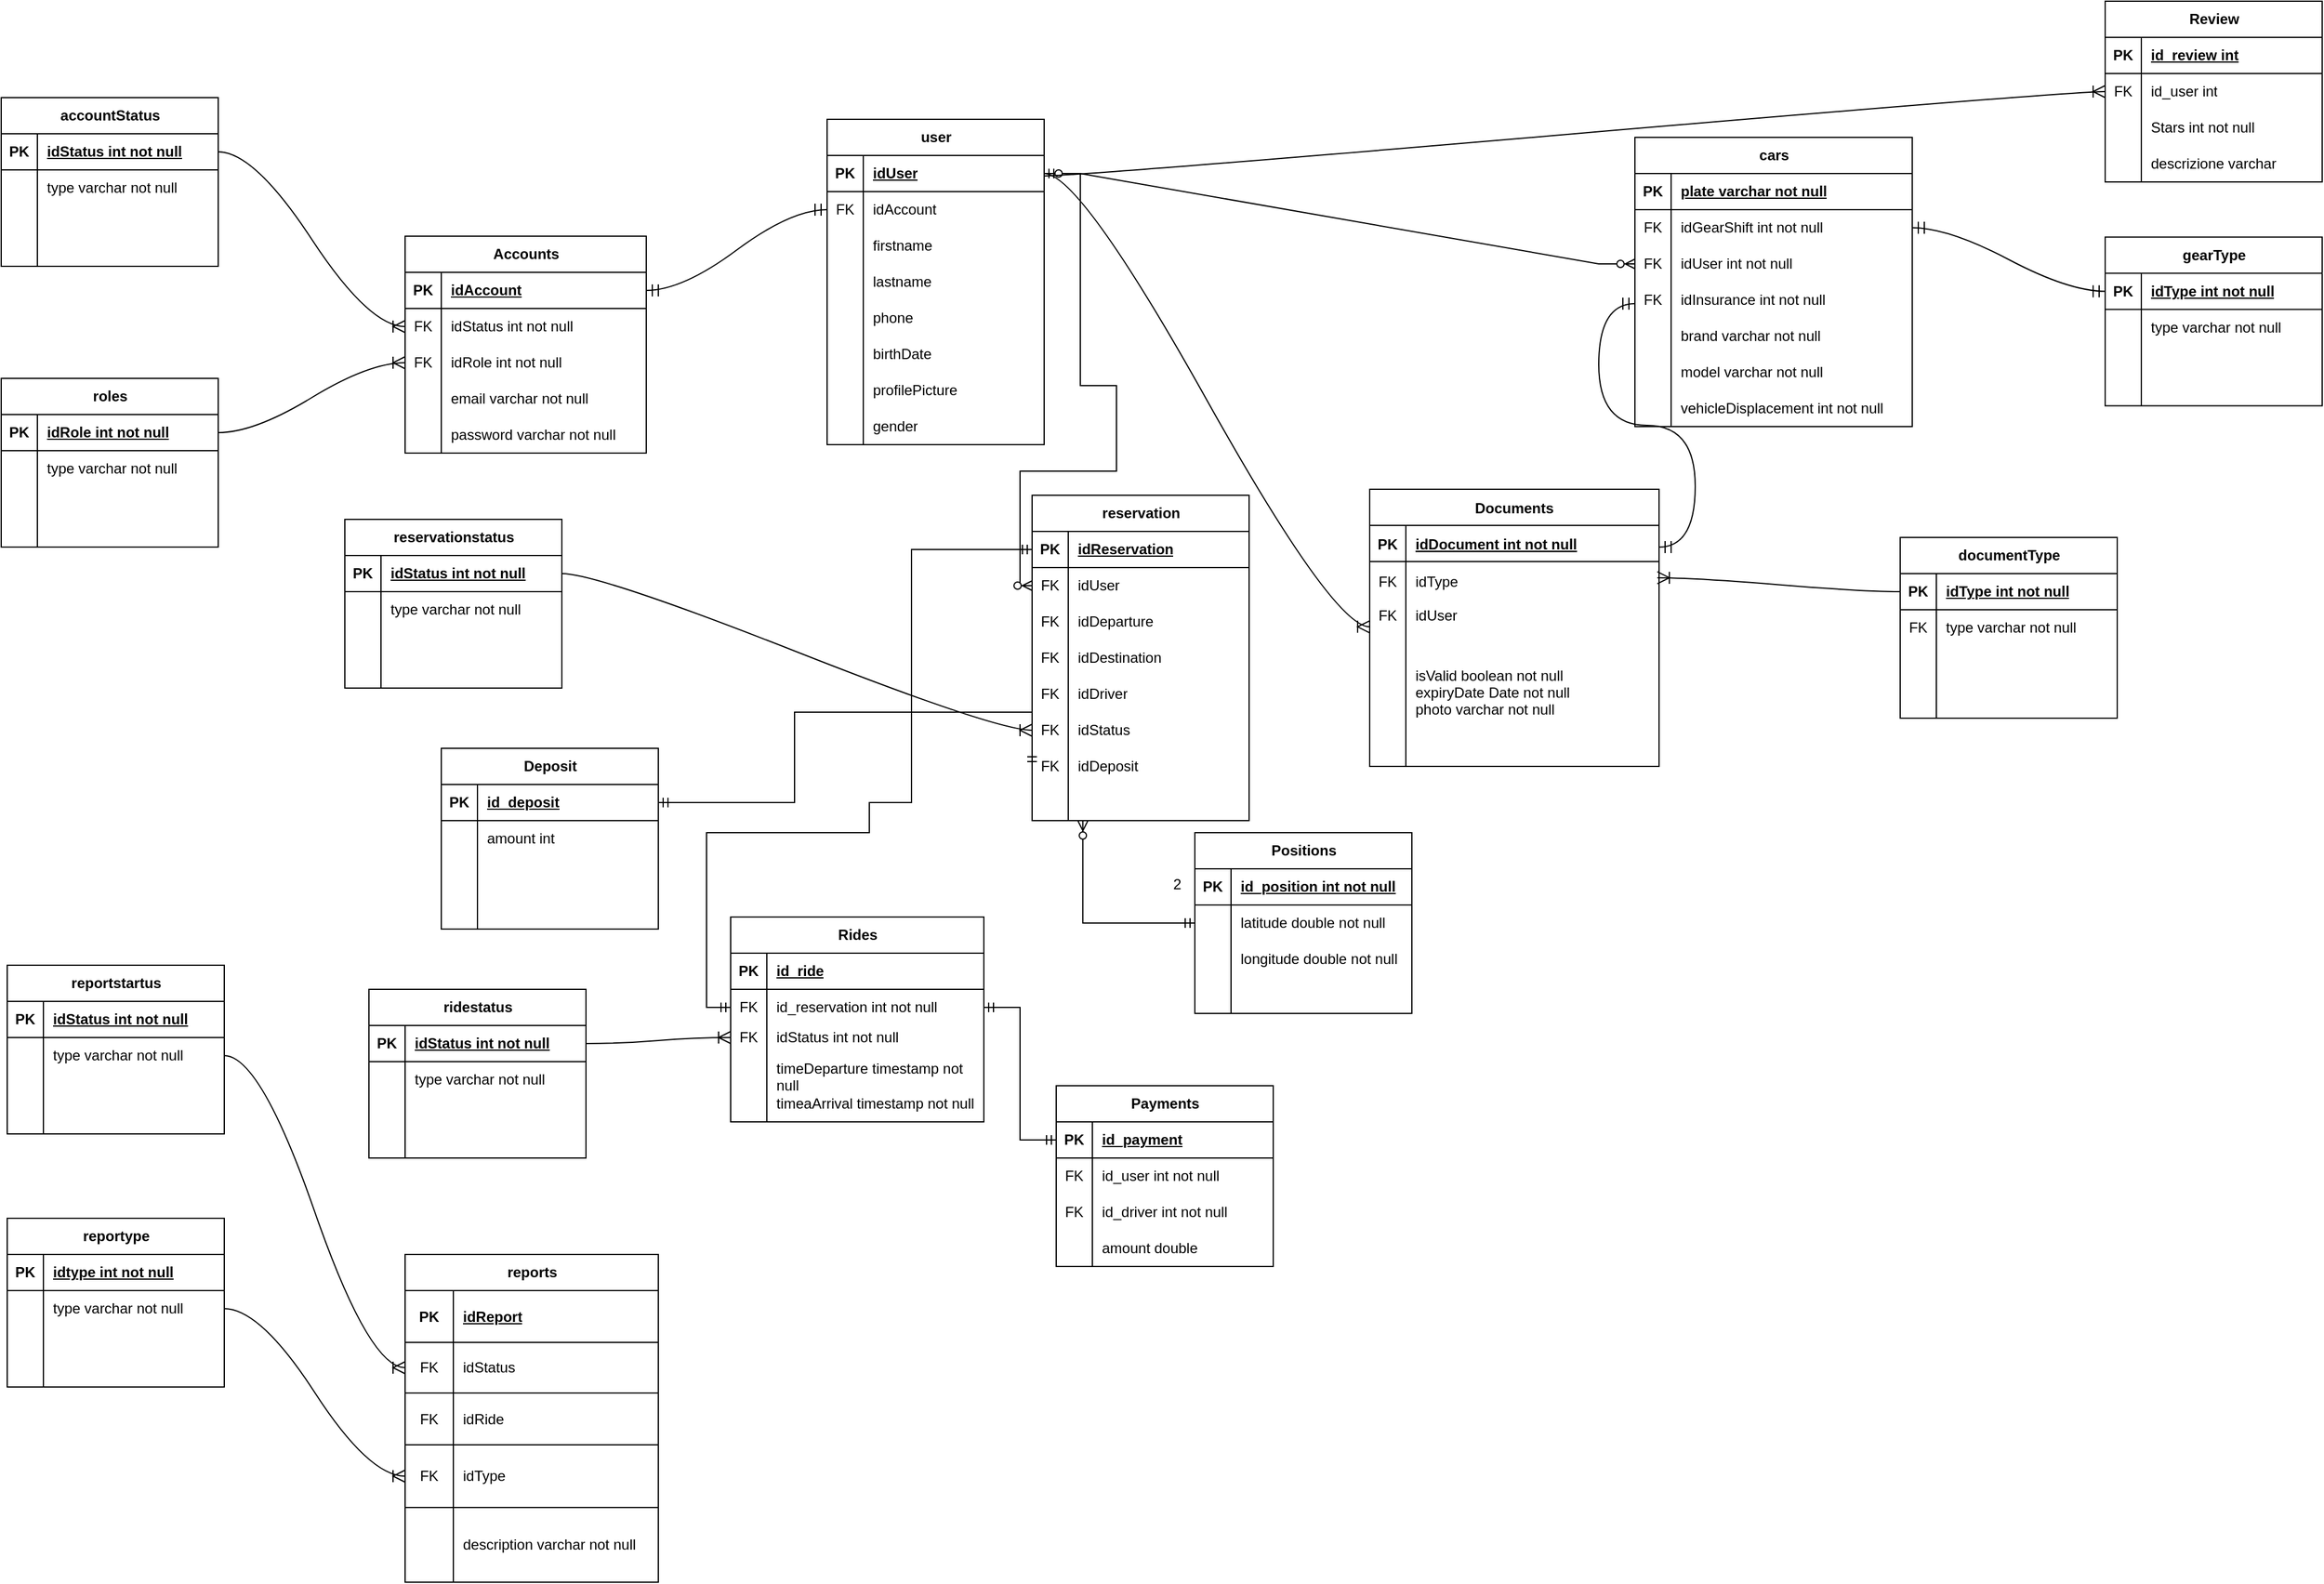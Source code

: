 <mxfile version="24.8.4">
  <diagram id="R2lEEEUBdFMjLlhIrx00" name="Page-1">
    <mxGraphModel dx="3450" dy="2574" grid="1" gridSize="10" guides="1" tooltips="1" connect="1" arrows="1" fold="1" page="1" pageScale="1" pageWidth="850" pageHeight="1100" math="0" shadow="0" extFonts="Permanent Marker^https://fonts.googleapis.com/css?family=Permanent+Marker">
      <root>
        <mxCell id="0" />
        <mxCell id="1" parent="0" />
        <mxCell id="_7GeNVm0FXB-OuNSUz9e-47" value="Rides" style="shape=table;startSize=30;container=1;collapsible=1;childLayout=tableLayout;fixedRows=1;rowLines=0;fontStyle=1;align=center;resizeLast=1;html=1;" parent="1" vertex="1">
          <mxGeometry x="380" y="650" width="210" height="170" as="geometry" />
        </mxCell>
        <mxCell id="_7GeNVm0FXB-OuNSUz9e-48" value="" style="shape=tableRow;horizontal=0;startSize=0;swimlaneHead=0;swimlaneBody=0;fillColor=none;collapsible=0;dropTarget=0;points=[[0,0.5],[1,0.5]];portConstraint=eastwest;top=0;left=0;right=0;bottom=1;" parent="_7GeNVm0FXB-OuNSUz9e-47" vertex="1">
          <mxGeometry y="30" width="210" height="30" as="geometry" />
        </mxCell>
        <mxCell id="_7GeNVm0FXB-OuNSUz9e-49" value="PK" style="shape=partialRectangle;connectable=0;fillColor=none;top=0;left=0;bottom=0;right=0;fontStyle=1;overflow=hidden;whiteSpace=wrap;html=1;" parent="_7GeNVm0FXB-OuNSUz9e-48" vertex="1">
          <mxGeometry width="30" height="30" as="geometry">
            <mxRectangle width="30" height="30" as="alternateBounds" />
          </mxGeometry>
        </mxCell>
        <mxCell id="_7GeNVm0FXB-OuNSUz9e-50" value="id_ride" style="shape=partialRectangle;connectable=0;fillColor=none;top=0;left=0;bottom=0;right=0;align=left;spacingLeft=6;fontStyle=5;overflow=hidden;whiteSpace=wrap;html=1;" parent="_7GeNVm0FXB-OuNSUz9e-48" vertex="1">
          <mxGeometry x="30" width="180" height="30" as="geometry">
            <mxRectangle width="180" height="30" as="alternateBounds" />
          </mxGeometry>
        </mxCell>
        <mxCell id="_7GeNVm0FXB-OuNSUz9e-51" value="" style="shape=tableRow;horizontal=0;startSize=0;swimlaneHead=0;swimlaneBody=0;fillColor=none;collapsible=0;dropTarget=0;points=[[0,0.5],[1,0.5]];portConstraint=eastwest;top=0;left=0;right=0;bottom=0;" parent="_7GeNVm0FXB-OuNSUz9e-47" vertex="1">
          <mxGeometry y="60" width="210" height="30" as="geometry" />
        </mxCell>
        <mxCell id="_7GeNVm0FXB-OuNSUz9e-52" value="FK" style="shape=partialRectangle;connectable=0;fillColor=none;top=0;left=0;bottom=0;right=0;editable=1;overflow=hidden;whiteSpace=wrap;html=1;" parent="_7GeNVm0FXB-OuNSUz9e-51" vertex="1">
          <mxGeometry width="30" height="30" as="geometry">
            <mxRectangle width="30" height="30" as="alternateBounds" />
          </mxGeometry>
        </mxCell>
        <mxCell id="_7GeNVm0FXB-OuNSUz9e-53" value="id_reservation int not null" style="shape=partialRectangle;connectable=0;fillColor=none;top=0;left=0;bottom=0;right=0;align=left;spacingLeft=6;overflow=hidden;whiteSpace=wrap;html=1;" parent="_7GeNVm0FXB-OuNSUz9e-51" vertex="1">
          <mxGeometry x="30" width="180" height="30" as="geometry">
            <mxRectangle width="180" height="30" as="alternateBounds" />
          </mxGeometry>
        </mxCell>
        <mxCell id="_7GeNVm0FXB-OuNSUz9e-54" value="" style="shape=tableRow;horizontal=0;startSize=0;swimlaneHead=0;swimlaneBody=0;fillColor=none;collapsible=0;dropTarget=0;points=[[0,0.5],[1,0.5]];portConstraint=eastwest;top=0;left=0;right=0;bottom=0;" parent="_7GeNVm0FXB-OuNSUz9e-47" vertex="1">
          <mxGeometry y="90" width="210" height="20" as="geometry" />
        </mxCell>
        <mxCell id="_7GeNVm0FXB-OuNSUz9e-55" value="FK" style="shape=partialRectangle;connectable=0;fillColor=none;top=0;left=0;bottom=0;right=0;editable=1;overflow=hidden;whiteSpace=wrap;html=1;" parent="_7GeNVm0FXB-OuNSUz9e-54" vertex="1">
          <mxGeometry width="30" height="20" as="geometry">
            <mxRectangle width="30" height="20" as="alternateBounds" />
          </mxGeometry>
        </mxCell>
        <mxCell id="_7GeNVm0FXB-OuNSUz9e-56" value="idStatus int not null" style="shape=partialRectangle;connectable=0;fillColor=none;top=0;left=0;bottom=0;right=0;align=left;spacingLeft=6;overflow=hidden;whiteSpace=wrap;html=1;" parent="_7GeNVm0FXB-OuNSUz9e-54" vertex="1">
          <mxGeometry x="30" width="180" height="20" as="geometry">
            <mxRectangle width="180" height="20" as="alternateBounds" />
          </mxGeometry>
        </mxCell>
        <mxCell id="_7GeNVm0FXB-OuNSUz9e-57" value="" style="shape=tableRow;horizontal=0;startSize=0;swimlaneHead=0;swimlaneBody=0;fillColor=none;collapsible=0;dropTarget=0;points=[[0,0.5],[1,0.5]];portConstraint=eastwest;top=0;left=0;right=0;bottom=0;" parent="_7GeNVm0FXB-OuNSUz9e-47" vertex="1">
          <mxGeometry y="110" width="210" height="60" as="geometry" />
        </mxCell>
        <mxCell id="_7GeNVm0FXB-OuNSUz9e-58" value="" style="shape=partialRectangle;connectable=0;fillColor=none;top=0;left=0;bottom=0;right=0;editable=1;overflow=hidden;whiteSpace=wrap;html=1;" parent="_7GeNVm0FXB-OuNSUz9e-57" vertex="1">
          <mxGeometry width="30" height="60" as="geometry">
            <mxRectangle width="30" height="60" as="alternateBounds" />
          </mxGeometry>
        </mxCell>
        <mxCell id="_7GeNVm0FXB-OuNSUz9e-59" value="timeDeparture timestamp not null&lt;div&gt;timeaArrival timestamp not null&amp;nbsp;&lt;/div&gt;" style="shape=partialRectangle;connectable=0;fillColor=none;top=0;left=0;bottom=0;right=0;align=left;spacingLeft=6;overflow=hidden;whiteSpace=wrap;html=1;" parent="_7GeNVm0FXB-OuNSUz9e-57" vertex="1">
          <mxGeometry x="30" width="180" height="60" as="geometry">
            <mxRectangle width="180" height="60" as="alternateBounds" />
          </mxGeometry>
        </mxCell>
        <mxCell id="_7GeNVm0FXB-OuNSUz9e-60" value="Positions" style="shape=table;startSize=30;container=1;collapsible=1;childLayout=tableLayout;fixedRows=1;rowLines=0;fontStyle=1;align=center;resizeLast=1;html=1;" parent="1" vertex="1">
          <mxGeometry x="765" y="580" width="180" height="150" as="geometry" />
        </mxCell>
        <mxCell id="_7GeNVm0FXB-OuNSUz9e-61" value="" style="shape=tableRow;horizontal=0;startSize=0;swimlaneHead=0;swimlaneBody=0;fillColor=none;collapsible=0;dropTarget=0;points=[[0,0.5],[1,0.5]];portConstraint=eastwest;top=0;left=0;right=0;bottom=1;" parent="_7GeNVm0FXB-OuNSUz9e-60" vertex="1">
          <mxGeometry y="30" width="180" height="30" as="geometry" />
        </mxCell>
        <mxCell id="_7GeNVm0FXB-OuNSUz9e-62" value="PK" style="shape=partialRectangle;connectable=0;fillColor=none;top=0;left=0;bottom=0;right=0;fontStyle=1;overflow=hidden;whiteSpace=wrap;html=1;" parent="_7GeNVm0FXB-OuNSUz9e-61" vertex="1">
          <mxGeometry width="30" height="30" as="geometry">
            <mxRectangle width="30" height="30" as="alternateBounds" />
          </mxGeometry>
        </mxCell>
        <mxCell id="_7GeNVm0FXB-OuNSUz9e-63" value="id_position int not null" style="shape=partialRectangle;connectable=0;fillColor=none;top=0;left=0;bottom=0;right=0;align=left;spacingLeft=6;fontStyle=5;overflow=hidden;whiteSpace=wrap;html=1;" parent="_7GeNVm0FXB-OuNSUz9e-61" vertex="1">
          <mxGeometry x="30" width="150" height="30" as="geometry">
            <mxRectangle width="150" height="30" as="alternateBounds" />
          </mxGeometry>
        </mxCell>
        <mxCell id="_7GeNVm0FXB-OuNSUz9e-64" value="" style="shape=tableRow;horizontal=0;startSize=0;swimlaneHead=0;swimlaneBody=0;fillColor=none;collapsible=0;dropTarget=0;points=[[0,0.5],[1,0.5]];portConstraint=eastwest;top=0;left=0;right=0;bottom=0;" parent="_7GeNVm0FXB-OuNSUz9e-60" vertex="1">
          <mxGeometry y="60" width="180" height="30" as="geometry" />
        </mxCell>
        <mxCell id="_7GeNVm0FXB-OuNSUz9e-65" value="" style="shape=partialRectangle;connectable=0;fillColor=none;top=0;left=0;bottom=0;right=0;editable=1;overflow=hidden;whiteSpace=wrap;html=1;" parent="_7GeNVm0FXB-OuNSUz9e-64" vertex="1">
          <mxGeometry width="30" height="30" as="geometry">
            <mxRectangle width="30" height="30" as="alternateBounds" />
          </mxGeometry>
        </mxCell>
        <mxCell id="_7GeNVm0FXB-OuNSUz9e-66" value="latitude double not null" style="shape=partialRectangle;connectable=0;fillColor=none;top=0;left=0;bottom=0;right=0;align=left;spacingLeft=6;overflow=hidden;whiteSpace=wrap;html=1;" parent="_7GeNVm0FXB-OuNSUz9e-64" vertex="1">
          <mxGeometry x="30" width="150" height="30" as="geometry">
            <mxRectangle width="150" height="30" as="alternateBounds" />
          </mxGeometry>
        </mxCell>
        <mxCell id="_7GeNVm0FXB-OuNSUz9e-67" value="" style="shape=tableRow;horizontal=0;startSize=0;swimlaneHead=0;swimlaneBody=0;fillColor=none;collapsible=0;dropTarget=0;points=[[0,0.5],[1,0.5]];portConstraint=eastwest;top=0;left=0;right=0;bottom=0;" parent="_7GeNVm0FXB-OuNSUz9e-60" vertex="1">
          <mxGeometry y="90" width="180" height="30" as="geometry" />
        </mxCell>
        <mxCell id="_7GeNVm0FXB-OuNSUz9e-68" value="" style="shape=partialRectangle;connectable=0;fillColor=none;top=0;left=0;bottom=0;right=0;editable=1;overflow=hidden;whiteSpace=wrap;html=1;" parent="_7GeNVm0FXB-OuNSUz9e-67" vertex="1">
          <mxGeometry width="30" height="30" as="geometry">
            <mxRectangle width="30" height="30" as="alternateBounds" />
          </mxGeometry>
        </mxCell>
        <mxCell id="_7GeNVm0FXB-OuNSUz9e-69" value="longitude double not null" style="shape=partialRectangle;connectable=0;fillColor=none;top=0;left=0;bottom=0;right=0;align=left;spacingLeft=6;overflow=hidden;whiteSpace=wrap;html=1;" parent="_7GeNVm0FXB-OuNSUz9e-67" vertex="1">
          <mxGeometry x="30" width="150" height="30" as="geometry">
            <mxRectangle width="150" height="30" as="alternateBounds" />
          </mxGeometry>
        </mxCell>
        <mxCell id="_7GeNVm0FXB-OuNSUz9e-70" value="" style="shape=tableRow;horizontal=0;startSize=0;swimlaneHead=0;swimlaneBody=0;fillColor=none;collapsible=0;dropTarget=0;points=[[0,0.5],[1,0.5]];portConstraint=eastwest;top=0;left=0;right=0;bottom=0;" parent="_7GeNVm0FXB-OuNSUz9e-60" vertex="1">
          <mxGeometry y="120" width="180" height="30" as="geometry" />
        </mxCell>
        <mxCell id="_7GeNVm0FXB-OuNSUz9e-71" value="" style="shape=partialRectangle;connectable=0;fillColor=none;top=0;left=0;bottom=0;right=0;editable=1;overflow=hidden;whiteSpace=wrap;html=1;" parent="_7GeNVm0FXB-OuNSUz9e-70" vertex="1">
          <mxGeometry width="30" height="30" as="geometry">
            <mxRectangle width="30" height="30" as="alternateBounds" />
          </mxGeometry>
        </mxCell>
        <mxCell id="_7GeNVm0FXB-OuNSUz9e-72" value="" style="shape=partialRectangle;connectable=0;fillColor=none;top=0;left=0;bottom=0;right=0;align=left;spacingLeft=6;overflow=hidden;whiteSpace=wrap;html=1;" parent="_7GeNVm0FXB-OuNSUz9e-70" vertex="1">
          <mxGeometry x="30" width="150" height="30" as="geometry">
            <mxRectangle width="150" height="30" as="alternateBounds" />
          </mxGeometry>
        </mxCell>
        <mxCell id="_7GeNVm0FXB-OuNSUz9e-91" value="Payments" style="shape=table;startSize=30;container=1;collapsible=1;childLayout=tableLayout;fixedRows=1;rowLines=0;fontStyle=1;align=center;resizeLast=1;html=1;" parent="1" vertex="1">
          <mxGeometry x="650" y="790" width="180" height="150" as="geometry" />
        </mxCell>
        <mxCell id="_7GeNVm0FXB-OuNSUz9e-92" value="" style="shape=tableRow;horizontal=0;startSize=0;swimlaneHead=0;swimlaneBody=0;fillColor=none;collapsible=0;dropTarget=0;points=[[0,0.5],[1,0.5]];portConstraint=eastwest;top=0;left=0;right=0;bottom=1;" parent="_7GeNVm0FXB-OuNSUz9e-91" vertex="1">
          <mxGeometry y="30" width="180" height="30" as="geometry" />
        </mxCell>
        <mxCell id="_7GeNVm0FXB-OuNSUz9e-93" value="PK" style="shape=partialRectangle;connectable=0;fillColor=none;top=0;left=0;bottom=0;right=0;fontStyle=1;overflow=hidden;whiteSpace=wrap;html=1;" parent="_7GeNVm0FXB-OuNSUz9e-92" vertex="1">
          <mxGeometry width="30" height="30" as="geometry">
            <mxRectangle width="30" height="30" as="alternateBounds" />
          </mxGeometry>
        </mxCell>
        <mxCell id="_7GeNVm0FXB-OuNSUz9e-94" value="id_payment" style="shape=partialRectangle;connectable=0;fillColor=none;top=0;left=0;bottom=0;right=0;align=left;spacingLeft=6;fontStyle=5;overflow=hidden;whiteSpace=wrap;html=1;" parent="_7GeNVm0FXB-OuNSUz9e-92" vertex="1">
          <mxGeometry x="30" width="150" height="30" as="geometry">
            <mxRectangle width="150" height="30" as="alternateBounds" />
          </mxGeometry>
        </mxCell>
        <mxCell id="_7GeNVm0FXB-OuNSUz9e-95" value="" style="shape=tableRow;horizontal=0;startSize=0;swimlaneHead=0;swimlaneBody=0;fillColor=none;collapsible=0;dropTarget=0;points=[[0,0.5],[1,0.5]];portConstraint=eastwest;top=0;left=0;right=0;bottom=0;" parent="_7GeNVm0FXB-OuNSUz9e-91" vertex="1">
          <mxGeometry y="60" width="180" height="30" as="geometry" />
        </mxCell>
        <mxCell id="_7GeNVm0FXB-OuNSUz9e-96" value="FK" style="shape=partialRectangle;connectable=0;fillColor=none;top=0;left=0;bottom=0;right=0;editable=1;overflow=hidden;whiteSpace=wrap;html=1;" parent="_7GeNVm0FXB-OuNSUz9e-95" vertex="1">
          <mxGeometry width="30" height="30" as="geometry">
            <mxRectangle width="30" height="30" as="alternateBounds" />
          </mxGeometry>
        </mxCell>
        <mxCell id="_7GeNVm0FXB-OuNSUz9e-97" value="id_user int not null" style="shape=partialRectangle;connectable=0;fillColor=none;top=0;left=0;bottom=0;right=0;align=left;spacingLeft=6;overflow=hidden;whiteSpace=wrap;html=1;" parent="_7GeNVm0FXB-OuNSUz9e-95" vertex="1">
          <mxGeometry x="30" width="150" height="30" as="geometry">
            <mxRectangle width="150" height="30" as="alternateBounds" />
          </mxGeometry>
        </mxCell>
        <mxCell id="_7GeNVm0FXB-OuNSUz9e-98" value="" style="shape=tableRow;horizontal=0;startSize=0;swimlaneHead=0;swimlaneBody=0;fillColor=none;collapsible=0;dropTarget=0;points=[[0,0.5],[1,0.5]];portConstraint=eastwest;top=0;left=0;right=0;bottom=0;" parent="_7GeNVm0FXB-OuNSUz9e-91" vertex="1">
          <mxGeometry y="90" width="180" height="30" as="geometry" />
        </mxCell>
        <mxCell id="_7GeNVm0FXB-OuNSUz9e-99" value="FK" style="shape=partialRectangle;connectable=0;fillColor=none;top=0;left=0;bottom=0;right=0;editable=1;overflow=hidden;whiteSpace=wrap;html=1;" parent="_7GeNVm0FXB-OuNSUz9e-98" vertex="1">
          <mxGeometry width="30" height="30" as="geometry">
            <mxRectangle width="30" height="30" as="alternateBounds" />
          </mxGeometry>
        </mxCell>
        <mxCell id="_7GeNVm0FXB-OuNSUz9e-100" value="id_driver&amp;nbsp;int not null" style="shape=partialRectangle;connectable=0;fillColor=none;top=0;left=0;bottom=0;right=0;align=left;spacingLeft=6;overflow=hidden;whiteSpace=wrap;html=1;" parent="_7GeNVm0FXB-OuNSUz9e-98" vertex="1">
          <mxGeometry x="30" width="150" height="30" as="geometry">
            <mxRectangle width="150" height="30" as="alternateBounds" />
          </mxGeometry>
        </mxCell>
        <mxCell id="_7GeNVm0FXB-OuNSUz9e-101" value="" style="shape=tableRow;horizontal=0;startSize=0;swimlaneHead=0;swimlaneBody=0;fillColor=none;collapsible=0;dropTarget=0;points=[[0,0.5],[1,0.5]];portConstraint=eastwest;top=0;left=0;right=0;bottom=0;" parent="_7GeNVm0FXB-OuNSUz9e-91" vertex="1">
          <mxGeometry y="120" width="180" height="30" as="geometry" />
        </mxCell>
        <mxCell id="_7GeNVm0FXB-OuNSUz9e-102" value="" style="shape=partialRectangle;connectable=0;fillColor=none;top=0;left=0;bottom=0;right=0;editable=1;overflow=hidden;whiteSpace=wrap;html=1;" parent="_7GeNVm0FXB-OuNSUz9e-101" vertex="1">
          <mxGeometry width="30" height="30" as="geometry">
            <mxRectangle width="30" height="30" as="alternateBounds" />
          </mxGeometry>
        </mxCell>
        <mxCell id="_7GeNVm0FXB-OuNSUz9e-103" value="amount double&amp;nbsp;" style="shape=partialRectangle;connectable=0;fillColor=none;top=0;left=0;bottom=0;right=0;align=left;spacingLeft=6;overflow=hidden;whiteSpace=wrap;html=1;" parent="_7GeNVm0FXB-OuNSUz9e-101" vertex="1">
          <mxGeometry x="30" width="150" height="30" as="geometry">
            <mxRectangle width="150" height="30" as="alternateBounds" />
          </mxGeometry>
        </mxCell>
        <mxCell id="_7GeNVm0FXB-OuNSUz9e-111" value="" style="edgeStyle=orthogonalEdgeStyle;fontSize=12;html=1;endArrow=ERzeroToMany;startArrow=ERmandOne;rounded=0;exitX=1;exitY=0.5;exitDx=0;exitDy=0;entryX=0;entryY=0.5;entryDx=0;entryDy=0;" parent="1" source="icbCEVdIpCt3QyFEbz2m-205" target="icbCEVdIpCt3QyFEbz2m-137" edge="1">
          <mxGeometry width="100" height="100" relative="1" as="geometry">
            <mxPoint x="606" y="260.22" as="sourcePoint" />
            <mxPoint x="612.5" y="307.5" as="targetPoint" />
            <Array as="points">
              <mxPoint x="670" y="33" />
              <mxPoint x="670" y="209" />
              <mxPoint x="700" y="209" />
              <mxPoint x="700" y="280" />
              <mxPoint x="620" y="280" />
            </Array>
          </mxGeometry>
        </mxCell>
        <mxCell id="_7GeNVm0FXB-OuNSUz9e-113" value="" style="edgeStyle=entityRelationEdgeStyle;fontSize=12;html=1;endArrow=ERzeroToMany;startArrow=ERzeroToOne;rounded=0;exitX=1;exitY=0.5;exitDx=0;exitDy=0;entryX=0;entryY=0.5;entryDx=0;entryDy=0;" parent="1" source="icbCEVdIpCt3QyFEbz2m-205" target="icbCEVdIpCt3QyFEbz2m-237" edge="1">
          <mxGeometry width="100" height="100" relative="1" as="geometry">
            <mxPoint x="690" y="115" as="sourcePoint" />
            <mxPoint x="1131" y="126.5" as="targetPoint" />
          </mxGeometry>
        </mxCell>
        <mxCell id="_7GeNVm0FXB-OuNSUz9e-114" value="" style="edgeStyle=orthogonalEdgeStyle;fontSize=12;html=1;endArrow=ERmandOne;startArrow=ERmandOne;rounded=0;entryX=0;entryY=0.5;entryDx=0;entryDy=0;exitX=0;exitY=0.5;exitDx=0;exitDy=0;" parent="1" source="_7GeNVm0FXB-OuNSUz9e-51" target="icbCEVdIpCt3QyFEbz2m-134" edge="1">
          <mxGeometry width="100" height="100" relative="1" as="geometry">
            <mxPoint x="420" y="685" as="sourcePoint" />
            <mxPoint x="494.99" y="524.51" as="targetPoint" />
            <Array as="points">
              <mxPoint x="360" y="725" />
              <mxPoint x="360" y="580" />
              <mxPoint x="495" y="580" />
              <mxPoint x="495" y="555" />
              <mxPoint x="530" y="555" />
              <mxPoint x="530" y="345" />
            </Array>
          </mxGeometry>
        </mxCell>
        <mxCell id="_7GeNVm0FXB-OuNSUz9e-115" value="" style="edgeStyle=orthogonalEdgeStyle;fontSize=12;html=1;endArrow=ERzeroToMany;startArrow=ERmandOne;rounded=0;entryX=0.234;entryY=1.012;entryDx=0;entryDy=0;entryPerimeter=0;exitX=0;exitY=0.5;exitDx=0;exitDy=0;" parent="1" source="_7GeNVm0FXB-OuNSUz9e-64" target="icbCEVdIpCt3QyFEbz2m-146" edge="1">
          <mxGeometry width="100" height="100" relative="1" as="geometry">
            <mxPoint x="585" y="670" as="sourcePoint" />
            <mxPoint x="673.22" y="489.7" as="targetPoint" />
          </mxGeometry>
        </mxCell>
        <mxCell id="_7GeNVm0FXB-OuNSUz9e-116" value="" style="edgeStyle=entityRelationEdgeStyle;fontSize=12;html=1;endArrow=ERmandOne;startArrow=ERmandOne;rounded=0;exitX=1;exitY=0.5;exitDx=0;exitDy=0;entryX=0;entryY=0.5;entryDx=0;entryDy=0;" parent="1" source="_7GeNVm0FXB-OuNSUz9e-51" target="_7GeNVm0FXB-OuNSUz9e-92" edge="1">
          <mxGeometry width="100" height="100" relative="1" as="geometry">
            <mxPoint x="560" y="670" as="sourcePoint" />
            <mxPoint x="660" y="570" as="targetPoint" />
          </mxGeometry>
        </mxCell>
        <mxCell id="_7GeNVm0FXB-OuNSUz9e-117" value="2" style="text;html=1;align=center;verticalAlign=middle;resizable=0;points=[];autosize=1;strokeColor=none;fillColor=none;" parent="1" vertex="1">
          <mxGeometry x="735" y="608" width="30" height="30" as="geometry" />
        </mxCell>
        <mxCell id="CGI67XaVRiszOVjzLz5l-1" value="Review" style="shape=table;startSize=30;container=1;collapsible=1;childLayout=tableLayout;fixedRows=1;rowLines=0;fontStyle=1;align=center;resizeLast=1;html=1;" parent="1" vertex="1">
          <mxGeometry x="1520" y="-110" width="180" height="150" as="geometry" />
        </mxCell>
        <mxCell id="CGI67XaVRiszOVjzLz5l-2" value="" style="shape=tableRow;horizontal=0;startSize=0;swimlaneHead=0;swimlaneBody=0;fillColor=none;collapsible=0;dropTarget=0;points=[[0,0.5],[1,0.5]];portConstraint=eastwest;top=0;left=0;right=0;bottom=1;" parent="CGI67XaVRiszOVjzLz5l-1" vertex="1">
          <mxGeometry y="30" width="180" height="30" as="geometry" />
        </mxCell>
        <mxCell id="CGI67XaVRiszOVjzLz5l-3" value="PK" style="shape=partialRectangle;connectable=0;fillColor=none;top=0;left=0;bottom=0;right=0;fontStyle=1;overflow=hidden;whiteSpace=wrap;html=1;" parent="CGI67XaVRiszOVjzLz5l-2" vertex="1">
          <mxGeometry width="30" height="30" as="geometry">
            <mxRectangle width="30" height="30" as="alternateBounds" />
          </mxGeometry>
        </mxCell>
        <mxCell id="CGI67XaVRiszOVjzLz5l-4" value="id_review int" style="shape=partialRectangle;connectable=0;fillColor=none;top=0;left=0;bottom=0;right=0;align=left;spacingLeft=6;fontStyle=5;overflow=hidden;whiteSpace=wrap;html=1;" parent="CGI67XaVRiszOVjzLz5l-2" vertex="1">
          <mxGeometry x="30" width="150" height="30" as="geometry">
            <mxRectangle width="150" height="30" as="alternateBounds" />
          </mxGeometry>
        </mxCell>
        <mxCell id="CGI67XaVRiszOVjzLz5l-5" value="" style="shape=tableRow;horizontal=0;startSize=0;swimlaneHead=0;swimlaneBody=0;fillColor=none;collapsible=0;dropTarget=0;points=[[0,0.5],[1,0.5]];portConstraint=eastwest;top=0;left=0;right=0;bottom=0;" parent="CGI67XaVRiszOVjzLz5l-1" vertex="1">
          <mxGeometry y="60" width="180" height="30" as="geometry" />
        </mxCell>
        <mxCell id="CGI67XaVRiszOVjzLz5l-6" value="FK" style="shape=partialRectangle;connectable=0;fillColor=none;top=0;left=0;bottom=0;right=0;editable=1;overflow=hidden;whiteSpace=wrap;html=1;" parent="CGI67XaVRiszOVjzLz5l-5" vertex="1">
          <mxGeometry width="30" height="30" as="geometry">
            <mxRectangle width="30" height="30" as="alternateBounds" />
          </mxGeometry>
        </mxCell>
        <mxCell id="CGI67XaVRiszOVjzLz5l-7" value="id_user int" style="shape=partialRectangle;connectable=0;fillColor=none;top=0;left=0;bottom=0;right=0;align=left;spacingLeft=6;overflow=hidden;whiteSpace=wrap;html=1;" parent="CGI67XaVRiszOVjzLz5l-5" vertex="1">
          <mxGeometry x="30" width="150" height="30" as="geometry">
            <mxRectangle width="150" height="30" as="alternateBounds" />
          </mxGeometry>
        </mxCell>
        <mxCell id="CGI67XaVRiszOVjzLz5l-8" value="" style="shape=tableRow;horizontal=0;startSize=0;swimlaneHead=0;swimlaneBody=0;fillColor=none;collapsible=0;dropTarget=0;points=[[0,0.5],[1,0.5]];portConstraint=eastwest;top=0;left=0;right=0;bottom=0;" parent="CGI67XaVRiszOVjzLz5l-1" vertex="1">
          <mxGeometry y="90" width="180" height="30" as="geometry" />
        </mxCell>
        <mxCell id="CGI67XaVRiszOVjzLz5l-9" value="" style="shape=partialRectangle;connectable=0;fillColor=none;top=0;left=0;bottom=0;right=0;editable=1;overflow=hidden;whiteSpace=wrap;html=1;" parent="CGI67XaVRiszOVjzLz5l-8" vertex="1">
          <mxGeometry width="30" height="30" as="geometry">
            <mxRectangle width="30" height="30" as="alternateBounds" />
          </mxGeometry>
        </mxCell>
        <mxCell id="CGI67XaVRiszOVjzLz5l-10" value="Stars int not null" style="shape=partialRectangle;connectable=0;fillColor=none;top=0;left=0;bottom=0;right=0;align=left;spacingLeft=6;overflow=hidden;whiteSpace=wrap;html=1;" parent="CGI67XaVRiszOVjzLz5l-8" vertex="1">
          <mxGeometry x="30" width="150" height="30" as="geometry">
            <mxRectangle width="150" height="30" as="alternateBounds" />
          </mxGeometry>
        </mxCell>
        <mxCell id="CGI67XaVRiszOVjzLz5l-11" value="" style="shape=tableRow;horizontal=0;startSize=0;swimlaneHead=0;swimlaneBody=0;fillColor=none;collapsible=0;dropTarget=0;points=[[0,0.5],[1,0.5]];portConstraint=eastwest;top=0;left=0;right=0;bottom=0;" parent="CGI67XaVRiszOVjzLz5l-1" vertex="1">
          <mxGeometry y="120" width="180" height="30" as="geometry" />
        </mxCell>
        <mxCell id="CGI67XaVRiszOVjzLz5l-12" value="" style="shape=partialRectangle;connectable=0;fillColor=none;top=0;left=0;bottom=0;right=0;editable=1;overflow=hidden;whiteSpace=wrap;html=1;" parent="CGI67XaVRiszOVjzLz5l-11" vertex="1">
          <mxGeometry width="30" height="30" as="geometry">
            <mxRectangle width="30" height="30" as="alternateBounds" />
          </mxGeometry>
        </mxCell>
        <mxCell id="CGI67XaVRiszOVjzLz5l-13" value="descrizione varchar" style="shape=partialRectangle;connectable=0;fillColor=none;top=0;left=0;bottom=0;right=0;align=left;spacingLeft=6;overflow=hidden;whiteSpace=wrap;html=1;" parent="CGI67XaVRiszOVjzLz5l-11" vertex="1">
          <mxGeometry x="30" width="150" height="30" as="geometry">
            <mxRectangle width="150" height="30" as="alternateBounds" />
          </mxGeometry>
        </mxCell>
        <mxCell id="GMv_CobHtTSThIElfbpQ-1" value="Deposit" style="shape=table;startSize=30;container=1;collapsible=1;childLayout=tableLayout;fixedRows=1;rowLines=0;fontStyle=1;align=center;resizeLast=1;html=1;" parent="1" vertex="1">
          <mxGeometry x="140" y="510" width="180" height="150" as="geometry" />
        </mxCell>
        <mxCell id="GMv_CobHtTSThIElfbpQ-2" value="" style="shape=tableRow;horizontal=0;startSize=0;swimlaneHead=0;swimlaneBody=0;fillColor=none;collapsible=0;dropTarget=0;points=[[0,0.5],[1,0.5]];portConstraint=eastwest;top=0;left=0;right=0;bottom=1;" parent="GMv_CobHtTSThIElfbpQ-1" vertex="1">
          <mxGeometry y="30" width="180" height="30" as="geometry" />
        </mxCell>
        <mxCell id="GMv_CobHtTSThIElfbpQ-3" value="PK" style="shape=partialRectangle;connectable=0;fillColor=none;top=0;left=0;bottom=0;right=0;fontStyle=1;overflow=hidden;whiteSpace=wrap;html=1;" parent="GMv_CobHtTSThIElfbpQ-2" vertex="1">
          <mxGeometry width="30" height="30" as="geometry">
            <mxRectangle width="30" height="30" as="alternateBounds" />
          </mxGeometry>
        </mxCell>
        <mxCell id="GMv_CobHtTSThIElfbpQ-4" value="id_deposit" style="shape=partialRectangle;connectable=0;fillColor=none;top=0;left=0;bottom=0;right=0;align=left;spacingLeft=6;fontStyle=5;overflow=hidden;whiteSpace=wrap;html=1;" parent="GMv_CobHtTSThIElfbpQ-2" vertex="1">
          <mxGeometry x="30" width="150" height="30" as="geometry">
            <mxRectangle width="150" height="30" as="alternateBounds" />
          </mxGeometry>
        </mxCell>
        <mxCell id="GMv_CobHtTSThIElfbpQ-5" value="" style="shape=tableRow;horizontal=0;startSize=0;swimlaneHead=0;swimlaneBody=0;fillColor=none;collapsible=0;dropTarget=0;points=[[0,0.5],[1,0.5]];portConstraint=eastwest;top=0;left=0;right=0;bottom=0;" parent="GMv_CobHtTSThIElfbpQ-1" vertex="1">
          <mxGeometry y="60" width="180" height="30" as="geometry" />
        </mxCell>
        <mxCell id="GMv_CobHtTSThIElfbpQ-6" value="" style="shape=partialRectangle;connectable=0;fillColor=none;top=0;left=0;bottom=0;right=0;editable=1;overflow=hidden;whiteSpace=wrap;html=1;" parent="GMv_CobHtTSThIElfbpQ-5" vertex="1">
          <mxGeometry width="30" height="30" as="geometry">
            <mxRectangle width="30" height="30" as="alternateBounds" />
          </mxGeometry>
        </mxCell>
        <mxCell id="GMv_CobHtTSThIElfbpQ-7" value="amount int" style="shape=partialRectangle;connectable=0;fillColor=none;top=0;left=0;bottom=0;right=0;align=left;spacingLeft=6;overflow=hidden;whiteSpace=wrap;html=1;" parent="GMv_CobHtTSThIElfbpQ-5" vertex="1">
          <mxGeometry x="30" width="150" height="30" as="geometry">
            <mxRectangle width="150" height="30" as="alternateBounds" />
          </mxGeometry>
        </mxCell>
        <mxCell id="GMv_CobHtTSThIElfbpQ-8" value="" style="shape=tableRow;horizontal=0;startSize=0;swimlaneHead=0;swimlaneBody=0;fillColor=none;collapsible=0;dropTarget=0;points=[[0,0.5],[1,0.5]];portConstraint=eastwest;top=0;left=0;right=0;bottom=0;" parent="GMv_CobHtTSThIElfbpQ-1" vertex="1">
          <mxGeometry y="90" width="180" height="30" as="geometry" />
        </mxCell>
        <mxCell id="GMv_CobHtTSThIElfbpQ-9" value="" style="shape=partialRectangle;connectable=0;fillColor=none;top=0;left=0;bottom=0;right=0;editable=1;overflow=hidden;whiteSpace=wrap;html=1;" parent="GMv_CobHtTSThIElfbpQ-8" vertex="1">
          <mxGeometry width="30" height="30" as="geometry">
            <mxRectangle width="30" height="30" as="alternateBounds" />
          </mxGeometry>
        </mxCell>
        <mxCell id="GMv_CobHtTSThIElfbpQ-10" value="" style="shape=partialRectangle;connectable=0;fillColor=none;top=0;left=0;bottom=0;right=0;align=left;spacingLeft=6;overflow=hidden;whiteSpace=wrap;html=1;" parent="GMv_CobHtTSThIElfbpQ-8" vertex="1">
          <mxGeometry x="30" width="150" height="30" as="geometry">
            <mxRectangle width="150" height="30" as="alternateBounds" />
          </mxGeometry>
        </mxCell>
        <mxCell id="GMv_CobHtTSThIElfbpQ-11" value="" style="shape=tableRow;horizontal=0;startSize=0;swimlaneHead=0;swimlaneBody=0;fillColor=none;collapsible=0;dropTarget=0;points=[[0,0.5],[1,0.5]];portConstraint=eastwest;top=0;left=0;right=0;bottom=0;" parent="GMv_CobHtTSThIElfbpQ-1" vertex="1">
          <mxGeometry y="120" width="180" height="30" as="geometry" />
        </mxCell>
        <mxCell id="GMv_CobHtTSThIElfbpQ-12" value="" style="shape=partialRectangle;connectable=0;fillColor=none;top=0;left=0;bottom=0;right=0;editable=1;overflow=hidden;whiteSpace=wrap;html=1;" parent="GMv_CobHtTSThIElfbpQ-11" vertex="1">
          <mxGeometry width="30" height="30" as="geometry">
            <mxRectangle width="30" height="30" as="alternateBounds" />
          </mxGeometry>
        </mxCell>
        <mxCell id="GMv_CobHtTSThIElfbpQ-13" value="" style="shape=partialRectangle;connectable=0;fillColor=none;top=0;left=0;bottom=0;right=0;align=left;spacingLeft=6;overflow=hidden;whiteSpace=wrap;html=1;" parent="GMv_CobHtTSThIElfbpQ-11" vertex="1">
          <mxGeometry x="30" width="150" height="30" as="geometry">
            <mxRectangle width="150" height="30" as="alternateBounds" />
          </mxGeometry>
        </mxCell>
        <mxCell id="icbCEVdIpCt3QyFEbz2m-1" value="Documents" style="shape=table;startSize=30;container=1;collapsible=1;childLayout=tableLayout;fixedRows=1;rowLines=0;fontStyle=1;align=center;resizeLast=1;" vertex="1" parent="1">
          <mxGeometry x="910" y="295" width="240" height="230" as="geometry" />
        </mxCell>
        <mxCell id="icbCEVdIpCt3QyFEbz2m-2" value="" style="shape=partialRectangle;collapsible=0;dropTarget=0;pointerEvents=0;fillColor=none;points=[[0,0.5],[1,0.5]];portConstraint=eastwest;top=0;left=0;right=0;bottom=1;" vertex="1" parent="icbCEVdIpCt3QyFEbz2m-1">
          <mxGeometry y="30" width="240" height="30" as="geometry" />
        </mxCell>
        <mxCell id="icbCEVdIpCt3QyFEbz2m-3" value="PK" style="shape=partialRectangle;overflow=hidden;connectable=0;fillColor=none;top=0;left=0;bottom=0;right=0;fontStyle=1;" vertex="1" parent="icbCEVdIpCt3QyFEbz2m-2">
          <mxGeometry width="30" height="30" as="geometry">
            <mxRectangle width="30" height="30" as="alternateBounds" />
          </mxGeometry>
        </mxCell>
        <mxCell id="icbCEVdIpCt3QyFEbz2m-4" value="idDocument int not null" style="shape=partialRectangle;overflow=hidden;connectable=0;fillColor=none;top=0;left=0;bottom=0;right=0;align=left;spacingLeft=6;fontStyle=5;" vertex="1" parent="icbCEVdIpCt3QyFEbz2m-2">
          <mxGeometry x="30" width="210" height="30" as="geometry">
            <mxRectangle width="210" height="30" as="alternateBounds" />
          </mxGeometry>
        </mxCell>
        <mxCell id="icbCEVdIpCt3QyFEbz2m-5" value="" style="shape=partialRectangle;collapsible=0;dropTarget=0;pointerEvents=0;fillColor=none;points=[[0,0.5],[1,0.5]];portConstraint=eastwest;top=0;left=0;right=0;bottom=0;" vertex="1" parent="icbCEVdIpCt3QyFEbz2m-1">
          <mxGeometry y="60" width="240" height="60" as="geometry" />
        </mxCell>
        <mxCell id="icbCEVdIpCt3QyFEbz2m-6" value="FK&#xa;&#xa;FK" style="shape=partialRectangle;overflow=hidden;connectable=0;fillColor=none;top=0;left=0;bottom=0;right=0;" vertex="1" parent="icbCEVdIpCt3QyFEbz2m-5">
          <mxGeometry width="30" height="60" as="geometry">
            <mxRectangle width="30" height="60" as="alternateBounds" />
          </mxGeometry>
        </mxCell>
        <mxCell id="icbCEVdIpCt3QyFEbz2m-7" value="idType&#xa;&#xa;idUser" style="shape=partialRectangle;overflow=hidden;connectable=0;fillColor=none;top=0;left=0;bottom=0;right=0;align=left;spacingLeft=6;" vertex="1" parent="icbCEVdIpCt3QyFEbz2m-5">
          <mxGeometry x="30" width="210" height="60" as="geometry">
            <mxRectangle width="210" height="60" as="alternateBounds" />
          </mxGeometry>
        </mxCell>
        <mxCell id="icbCEVdIpCt3QyFEbz2m-8" value="" style="shape=partialRectangle;collapsible=0;dropTarget=0;pointerEvents=0;fillColor=none;points=[[0,0.5],[1,0.5]];portConstraint=eastwest;top=0;left=0;right=0;bottom=0;" vertex="1" parent="icbCEVdIpCt3QyFEbz2m-1">
          <mxGeometry y="120" width="240" height="110" as="geometry" />
        </mxCell>
        <mxCell id="icbCEVdIpCt3QyFEbz2m-9" value="" style="shape=partialRectangle;overflow=hidden;connectable=0;fillColor=none;top=0;left=0;bottom=0;right=0;" vertex="1" parent="icbCEVdIpCt3QyFEbz2m-8">
          <mxGeometry width="30" height="110" as="geometry">
            <mxRectangle width="30" height="110" as="alternateBounds" />
          </mxGeometry>
        </mxCell>
        <mxCell id="icbCEVdIpCt3QyFEbz2m-10" value="isValid boolean not null&#xa;expiryDate Date not null&#xa;photo varchar not null&#xa;" style="shape=partialRectangle;overflow=hidden;connectable=0;fillColor=none;top=0;left=0;bottom=0;right=0;align=left;spacingLeft=6;" vertex="1" parent="icbCEVdIpCt3QyFEbz2m-8">
          <mxGeometry x="30" width="210" height="110" as="geometry">
            <mxRectangle width="210" height="110" as="alternateBounds" />
          </mxGeometry>
        </mxCell>
        <mxCell id="icbCEVdIpCt3QyFEbz2m-11" value="documentType" style="shape=table;startSize=30;container=1;collapsible=1;childLayout=tableLayout;fixedRows=1;rowLines=0;fontStyle=1;align=center;resizeLast=1;html=1;" vertex="1" parent="1">
          <mxGeometry x="1350" y="335" width="180" height="150" as="geometry" />
        </mxCell>
        <mxCell id="icbCEVdIpCt3QyFEbz2m-12" value="" style="shape=tableRow;horizontal=0;startSize=0;swimlaneHead=0;swimlaneBody=0;fillColor=none;collapsible=0;dropTarget=0;points=[[0,0.5],[1,0.5]];portConstraint=eastwest;top=0;left=0;right=0;bottom=1;" vertex="1" parent="icbCEVdIpCt3QyFEbz2m-11">
          <mxGeometry y="30" width="180" height="30" as="geometry" />
        </mxCell>
        <mxCell id="icbCEVdIpCt3QyFEbz2m-13" value="PK" style="shape=partialRectangle;connectable=0;fillColor=none;top=0;left=0;bottom=0;right=0;fontStyle=1;overflow=hidden;whiteSpace=wrap;html=1;" vertex="1" parent="icbCEVdIpCt3QyFEbz2m-12">
          <mxGeometry width="30" height="30" as="geometry">
            <mxRectangle width="30" height="30" as="alternateBounds" />
          </mxGeometry>
        </mxCell>
        <mxCell id="icbCEVdIpCt3QyFEbz2m-14" value="idType int not null" style="shape=partialRectangle;connectable=0;fillColor=none;top=0;left=0;bottom=0;right=0;align=left;spacingLeft=6;fontStyle=5;overflow=hidden;whiteSpace=wrap;html=1;" vertex="1" parent="icbCEVdIpCt3QyFEbz2m-12">
          <mxGeometry x="30" width="150" height="30" as="geometry">
            <mxRectangle width="150" height="30" as="alternateBounds" />
          </mxGeometry>
        </mxCell>
        <mxCell id="icbCEVdIpCt3QyFEbz2m-15" value="" style="shape=tableRow;horizontal=0;startSize=0;swimlaneHead=0;swimlaneBody=0;fillColor=none;collapsible=0;dropTarget=0;points=[[0,0.5],[1,0.5]];portConstraint=eastwest;top=0;left=0;right=0;bottom=0;" vertex="1" parent="icbCEVdIpCt3QyFEbz2m-11">
          <mxGeometry y="60" width="180" height="30" as="geometry" />
        </mxCell>
        <mxCell id="icbCEVdIpCt3QyFEbz2m-16" value="FK" style="shape=partialRectangle;connectable=0;fillColor=none;top=0;left=0;bottom=0;right=0;editable=1;overflow=hidden;whiteSpace=wrap;html=1;" vertex="1" parent="icbCEVdIpCt3QyFEbz2m-15">
          <mxGeometry width="30" height="30" as="geometry">
            <mxRectangle width="30" height="30" as="alternateBounds" />
          </mxGeometry>
        </mxCell>
        <mxCell id="icbCEVdIpCt3QyFEbz2m-17" value="type varchar not null" style="shape=partialRectangle;connectable=0;fillColor=none;top=0;left=0;bottom=0;right=0;align=left;spacingLeft=6;overflow=hidden;whiteSpace=wrap;html=1;" vertex="1" parent="icbCEVdIpCt3QyFEbz2m-15">
          <mxGeometry x="30" width="150" height="30" as="geometry">
            <mxRectangle width="150" height="30" as="alternateBounds" />
          </mxGeometry>
        </mxCell>
        <mxCell id="icbCEVdIpCt3QyFEbz2m-18" value="" style="shape=tableRow;horizontal=0;startSize=0;swimlaneHead=0;swimlaneBody=0;fillColor=none;collapsible=0;dropTarget=0;points=[[0,0.5],[1,0.5]];portConstraint=eastwest;top=0;left=0;right=0;bottom=0;" vertex="1" parent="icbCEVdIpCt3QyFEbz2m-11">
          <mxGeometry y="90" width="180" height="30" as="geometry" />
        </mxCell>
        <mxCell id="icbCEVdIpCt3QyFEbz2m-19" value="" style="shape=partialRectangle;connectable=0;fillColor=none;top=0;left=0;bottom=0;right=0;editable=1;overflow=hidden;whiteSpace=wrap;html=1;" vertex="1" parent="icbCEVdIpCt3QyFEbz2m-18">
          <mxGeometry width="30" height="30" as="geometry">
            <mxRectangle width="30" height="30" as="alternateBounds" />
          </mxGeometry>
        </mxCell>
        <mxCell id="icbCEVdIpCt3QyFEbz2m-20" value="" style="shape=partialRectangle;connectable=0;fillColor=none;top=0;left=0;bottom=0;right=0;align=left;spacingLeft=6;overflow=hidden;whiteSpace=wrap;html=1;" vertex="1" parent="icbCEVdIpCt3QyFEbz2m-18">
          <mxGeometry x="30" width="150" height="30" as="geometry">
            <mxRectangle width="150" height="30" as="alternateBounds" />
          </mxGeometry>
        </mxCell>
        <mxCell id="icbCEVdIpCt3QyFEbz2m-21" value="" style="shape=tableRow;horizontal=0;startSize=0;swimlaneHead=0;swimlaneBody=0;fillColor=none;collapsible=0;dropTarget=0;points=[[0,0.5],[1,0.5]];portConstraint=eastwest;top=0;left=0;right=0;bottom=0;" vertex="1" parent="icbCEVdIpCt3QyFEbz2m-11">
          <mxGeometry y="120" width="180" height="30" as="geometry" />
        </mxCell>
        <mxCell id="icbCEVdIpCt3QyFEbz2m-22" value="" style="shape=partialRectangle;connectable=0;fillColor=none;top=0;left=0;bottom=0;right=0;editable=1;overflow=hidden;whiteSpace=wrap;html=1;" vertex="1" parent="icbCEVdIpCt3QyFEbz2m-21">
          <mxGeometry width="30" height="30" as="geometry">
            <mxRectangle width="30" height="30" as="alternateBounds" />
          </mxGeometry>
        </mxCell>
        <mxCell id="icbCEVdIpCt3QyFEbz2m-23" value="" style="shape=partialRectangle;connectable=0;fillColor=none;top=0;left=0;bottom=0;right=0;align=left;spacingLeft=6;overflow=hidden;whiteSpace=wrap;html=1;" vertex="1" parent="icbCEVdIpCt3QyFEbz2m-21">
          <mxGeometry x="30" width="150" height="30" as="geometry">
            <mxRectangle width="150" height="30" as="alternateBounds" />
          </mxGeometry>
        </mxCell>
        <mxCell id="icbCEVdIpCt3QyFEbz2m-26" value="" style="edgeStyle=entityRelationEdgeStyle;fontSize=12;html=1;endArrow=ERoneToMany;rounded=0;startSize=8;endSize=8;curved=1;entryX=0.994;entryY=0.224;entryDx=0;entryDy=0;entryPerimeter=0;exitX=0;exitY=0.5;exitDx=0;exitDy=0;" edge="1" parent="1" source="icbCEVdIpCt3QyFEbz2m-12" target="icbCEVdIpCt3QyFEbz2m-5">
          <mxGeometry width="100" height="100" relative="1" as="geometry">
            <mxPoint x="1170" y="590" as="sourcePoint" />
            <mxPoint x="1270" y="490" as="targetPoint" />
          </mxGeometry>
        </mxCell>
        <mxCell id="icbCEVdIpCt3QyFEbz2m-27" value="" style="edgeStyle=entityRelationEdgeStyle;fontSize=12;html=1;endArrow=ERoneToMany;rounded=0;startSize=8;endSize=8;curved=1;entryX=0;entryY=0.903;entryDx=0;entryDy=0;entryPerimeter=0;exitX=1;exitY=0.5;exitDx=0;exitDy=0;" edge="1" parent="1" source="icbCEVdIpCt3QyFEbz2m-205" target="icbCEVdIpCt3QyFEbz2m-5">
          <mxGeometry width="100" height="100" relative="1" as="geometry">
            <mxPoint x="690" y="115" as="sourcePoint" />
            <mxPoint x="890" y="490" as="targetPoint" />
            <Array as="points">
              <mxPoint x="800" y="320" />
              <mxPoint x="830" y="310" />
            </Array>
          </mxGeometry>
        </mxCell>
        <mxCell id="icbCEVdIpCt3QyFEbz2m-28" value="reports" style="shape=table;startSize=30;container=1;collapsible=1;childLayout=tableLayout;fixedRows=0;rowLines=1;fontStyle=1;align=center;resizeLast=1;html=1;resizeLastRow=1;" vertex="1" parent="1">
          <mxGeometry x="110" y="930" width="210" height="272" as="geometry" />
        </mxCell>
        <mxCell id="icbCEVdIpCt3QyFEbz2m-29" value="" style="shape=tableRow;horizontal=0;startSize=0;swimlaneHead=0;swimlaneBody=0;fillColor=none;collapsible=0;dropTarget=0;points=[[0,0.5],[1,0.5]];portConstraint=eastwest;top=0;left=0;right=0;bottom=1;" vertex="1" parent="icbCEVdIpCt3QyFEbz2m-28">
          <mxGeometry y="30" width="210" height="43" as="geometry" />
        </mxCell>
        <mxCell id="icbCEVdIpCt3QyFEbz2m-30" value="PK" style="shape=partialRectangle;connectable=0;fillColor=none;top=0;left=0;bottom=0;right=0;fontStyle=1;overflow=hidden;whiteSpace=wrap;html=1;" vertex="1" parent="icbCEVdIpCt3QyFEbz2m-29">
          <mxGeometry width="40" height="43" as="geometry">
            <mxRectangle width="40" height="43" as="alternateBounds" />
          </mxGeometry>
        </mxCell>
        <mxCell id="icbCEVdIpCt3QyFEbz2m-31" value="idReport" style="shape=partialRectangle;connectable=0;fillColor=none;top=0;left=0;bottom=0;right=0;align=left;spacingLeft=6;fontStyle=5;overflow=hidden;whiteSpace=wrap;html=1;" vertex="1" parent="icbCEVdIpCt3QyFEbz2m-29">
          <mxGeometry x="40" width="170" height="43" as="geometry">
            <mxRectangle width="170" height="43" as="alternateBounds" />
          </mxGeometry>
        </mxCell>
        <mxCell id="icbCEVdIpCt3QyFEbz2m-32" value="" style="shape=tableRow;horizontal=0;startSize=0;swimlaneHead=0;swimlaneBody=0;fillColor=none;collapsible=0;dropTarget=0;points=[[0,0.5],[1,0.5]];portConstraint=eastwest;top=0;left=0;right=0;bottom=0;" vertex="1" parent="icbCEVdIpCt3QyFEbz2m-28">
          <mxGeometry y="73" width="210" height="42" as="geometry" />
        </mxCell>
        <mxCell id="icbCEVdIpCt3QyFEbz2m-33" value="FK" style="shape=partialRectangle;connectable=0;fillColor=none;top=0;left=0;bottom=0;right=0;editable=1;overflow=hidden;whiteSpace=wrap;html=1;" vertex="1" parent="icbCEVdIpCt3QyFEbz2m-32">
          <mxGeometry width="40" height="42" as="geometry">
            <mxRectangle width="40" height="42" as="alternateBounds" />
          </mxGeometry>
        </mxCell>
        <mxCell id="icbCEVdIpCt3QyFEbz2m-34" value="idStatus" style="shape=partialRectangle;connectable=0;fillColor=none;top=0;left=0;bottom=0;right=0;align=left;spacingLeft=6;overflow=hidden;whiteSpace=wrap;html=1;" vertex="1" parent="icbCEVdIpCt3QyFEbz2m-32">
          <mxGeometry x="40" width="170" height="42" as="geometry">
            <mxRectangle width="170" height="42" as="alternateBounds" />
          </mxGeometry>
        </mxCell>
        <mxCell id="icbCEVdIpCt3QyFEbz2m-35" value="" style="shape=tableRow;horizontal=0;startSize=0;swimlaneHead=0;swimlaneBody=0;fillColor=none;collapsible=0;dropTarget=0;points=[[0,0.5],[1,0.5]];portConstraint=eastwest;top=0;left=0;right=0;bottom=0;" vertex="1" parent="icbCEVdIpCt3QyFEbz2m-28">
          <mxGeometry y="115" width="210" height="43" as="geometry" />
        </mxCell>
        <mxCell id="icbCEVdIpCt3QyFEbz2m-36" value="FK" style="shape=partialRectangle;connectable=0;fillColor=none;top=0;left=0;bottom=0;right=0;editable=1;overflow=hidden;whiteSpace=wrap;html=1;" vertex="1" parent="icbCEVdIpCt3QyFEbz2m-35">
          <mxGeometry width="40" height="43" as="geometry">
            <mxRectangle width="40" height="43" as="alternateBounds" />
          </mxGeometry>
        </mxCell>
        <mxCell id="icbCEVdIpCt3QyFEbz2m-37" value="idRide" style="shape=partialRectangle;connectable=0;fillColor=none;top=0;left=0;bottom=0;right=0;align=left;spacingLeft=6;overflow=hidden;whiteSpace=wrap;html=1;" vertex="1" parent="icbCEVdIpCt3QyFEbz2m-35">
          <mxGeometry x="40" width="170" height="43" as="geometry">
            <mxRectangle width="170" height="43" as="alternateBounds" />
          </mxGeometry>
        </mxCell>
        <mxCell id="icbCEVdIpCt3QyFEbz2m-38" value="" style="shape=tableRow;horizontal=0;startSize=0;swimlaneHead=0;swimlaneBody=0;fillColor=none;collapsible=0;dropTarget=0;points=[[0,0.5],[1,0.5]];portConstraint=eastwest;top=0;left=0;right=0;bottom=0;" vertex="1" parent="icbCEVdIpCt3QyFEbz2m-28">
          <mxGeometry y="158" width="210" height="52" as="geometry" />
        </mxCell>
        <mxCell id="icbCEVdIpCt3QyFEbz2m-39" value="FK" style="shape=partialRectangle;connectable=0;fillColor=none;top=0;left=0;bottom=0;right=0;editable=1;overflow=hidden;whiteSpace=wrap;html=1;" vertex="1" parent="icbCEVdIpCt3QyFEbz2m-38">
          <mxGeometry width="40" height="52" as="geometry">
            <mxRectangle width="40" height="52" as="alternateBounds" />
          </mxGeometry>
        </mxCell>
        <mxCell id="icbCEVdIpCt3QyFEbz2m-40" value="idType" style="shape=partialRectangle;connectable=0;fillColor=none;top=0;left=0;bottom=0;right=0;align=left;spacingLeft=6;overflow=hidden;whiteSpace=wrap;html=1;" vertex="1" parent="icbCEVdIpCt3QyFEbz2m-38">
          <mxGeometry x="40" width="170" height="52" as="geometry">
            <mxRectangle width="170" height="52" as="alternateBounds" />
          </mxGeometry>
        </mxCell>
        <mxCell id="icbCEVdIpCt3QyFEbz2m-43" style="shape=tableRow;horizontal=0;startSize=0;swimlaneHead=0;swimlaneBody=0;fillColor=none;collapsible=0;dropTarget=0;points=[[0,0.5],[1,0.5]];portConstraint=eastwest;top=0;left=0;right=0;bottom=0;" vertex="1" parent="icbCEVdIpCt3QyFEbz2m-28">
          <mxGeometry y="210" width="210" height="62" as="geometry" />
        </mxCell>
        <mxCell id="icbCEVdIpCt3QyFEbz2m-44" style="shape=partialRectangle;connectable=0;fillColor=none;top=0;left=0;bottom=0;right=0;editable=1;overflow=hidden;whiteSpace=wrap;html=1;" vertex="1" parent="icbCEVdIpCt3QyFEbz2m-43">
          <mxGeometry width="40" height="62" as="geometry">
            <mxRectangle width="40" height="62" as="alternateBounds" />
          </mxGeometry>
        </mxCell>
        <mxCell id="icbCEVdIpCt3QyFEbz2m-45" value="description varchar not null" style="shape=partialRectangle;connectable=0;fillColor=none;top=0;left=0;bottom=0;right=0;align=left;spacingLeft=6;overflow=hidden;whiteSpace=wrap;html=1;" vertex="1" parent="icbCEVdIpCt3QyFEbz2m-43">
          <mxGeometry x="40" width="170" height="62" as="geometry">
            <mxRectangle width="170" height="62" as="alternateBounds" />
          </mxGeometry>
        </mxCell>
        <mxCell id="icbCEVdIpCt3QyFEbz2m-46" value="reportstartus" style="shape=table;startSize=30;container=1;collapsible=1;childLayout=tableLayout;fixedRows=1;rowLines=0;fontStyle=1;align=center;resizeLast=1;html=1;" vertex="1" parent="1">
          <mxGeometry x="-220" y="690" width="180" height="140" as="geometry" />
        </mxCell>
        <mxCell id="icbCEVdIpCt3QyFEbz2m-47" value="" style="shape=tableRow;horizontal=0;startSize=0;swimlaneHead=0;swimlaneBody=0;fillColor=none;collapsible=0;dropTarget=0;points=[[0,0.5],[1,0.5]];portConstraint=eastwest;top=0;left=0;right=0;bottom=1;" vertex="1" parent="icbCEVdIpCt3QyFEbz2m-46">
          <mxGeometry y="30" width="180" height="30" as="geometry" />
        </mxCell>
        <mxCell id="icbCEVdIpCt3QyFEbz2m-48" value="PK" style="shape=partialRectangle;connectable=0;fillColor=none;top=0;left=0;bottom=0;right=0;fontStyle=1;overflow=hidden;whiteSpace=wrap;html=1;" vertex="1" parent="icbCEVdIpCt3QyFEbz2m-47">
          <mxGeometry width="30" height="30" as="geometry">
            <mxRectangle width="30" height="30" as="alternateBounds" />
          </mxGeometry>
        </mxCell>
        <mxCell id="icbCEVdIpCt3QyFEbz2m-49" value="idStatus int not null" style="shape=partialRectangle;connectable=0;fillColor=none;top=0;left=0;bottom=0;right=0;align=left;spacingLeft=6;fontStyle=5;overflow=hidden;whiteSpace=wrap;html=1;" vertex="1" parent="icbCEVdIpCt3QyFEbz2m-47">
          <mxGeometry x="30" width="150" height="30" as="geometry">
            <mxRectangle width="150" height="30" as="alternateBounds" />
          </mxGeometry>
        </mxCell>
        <mxCell id="icbCEVdIpCt3QyFEbz2m-50" value="" style="shape=tableRow;horizontal=0;startSize=0;swimlaneHead=0;swimlaneBody=0;fillColor=none;collapsible=0;dropTarget=0;points=[[0,0.5],[1,0.5]];portConstraint=eastwest;top=0;left=0;right=0;bottom=0;" vertex="1" parent="icbCEVdIpCt3QyFEbz2m-46">
          <mxGeometry y="60" width="180" height="30" as="geometry" />
        </mxCell>
        <mxCell id="icbCEVdIpCt3QyFEbz2m-51" value="" style="shape=partialRectangle;connectable=0;fillColor=none;top=0;left=0;bottom=0;right=0;editable=1;overflow=hidden;whiteSpace=wrap;html=1;" vertex="1" parent="icbCEVdIpCt3QyFEbz2m-50">
          <mxGeometry width="30" height="30" as="geometry">
            <mxRectangle width="30" height="30" as="alternateBounds" />
          </mxGeometry>
        </mxCell>
        <mxCell id="icbCEVdIpCt3QyFEbz2m-52" value="type varchar not null" style="shape=partialRectangle;connectable=0;fillColor=none;top=0;left=0;bottom=0;right=0;align=left;spacingLeft=6;overflow=hidden;whiteSpace=wrap;html=1;" vertex="1" parent="icbCEVdIpCt3QyFEbz2m-50">
          <mxGeometry x="30" width="150" height="30" as="geometry">
            <mxRectangle width="150" height="30" as="alternateBounds" />
          </mxGeometry>
        </mxCell>
        <mxCell id="icbCEVdIpCt3QyFEbz2m-53" value="" style="shape=tableRow;horizontal=0;startSize=0;swimlaneHead=0;swimlaneBody=0;fillColor=none;collapsible=0;dropTarget=0;points=[[0,0.5],[1,0.5]];portConstraint=eastwest;top=0;left=0;right=0;bottom=0;" vertex="1" parent="icbCEVdIpCt3QyFEbz2m-46">
          <mxGeometry y="90" width="180" height="30" as="geometry" />
        </mxCell>
        <mxCell id="icbCEVdIpCt3QyFEbz2m-54" value="" style="shape=partialRectangle;connectable=0;fillColor=none;top=0;left=0;bottom=0;right=0;editable=1;overflow=hidden;whiteSpace=wrap;html=1;" vertex="1" parent="icbCEVdIpCt3QyFEbz2m-53">
          <mxGeometry width="30" height="30" as="geometry">
            <mxRectangle width="30" height="30" as="alternateBounds" />
          </mxGeometry>
        </mxCell>
        <mxCell id="icbCEVdIpCt3QyFEbz2m-55" value="" style="shape=partialRectangle;connectable=0;fillColor=none;top=0;left=0;bottom=0;right=0;align=left;spacingLeft=6;overflow=hidden;whiteSpace=wrap;html=1;" vertex="1" parent="icbCEVdIpCt3QyFEbz2m-53">
          <mxGeometry x="30" width="150" height="30" as="geometry">
            <mxRectangle width="150" height="30" as="alternateBounds" />
          </mxGeometry>
        </mxCell>
        <mxCell id="icbCEVdIpCt3QyFEbz2m-56" value="" style="shape=tableRow;horizontal=0;startSize=0;swimlaneHead=0;swimlaneBody=0;fillColor=none;collapsible=0;dropTarget=0;points=[[0,0.5],[1,0.5]];portConstraint=eastwest;top=0;left=0;right=0;bottom=0;" vertex="1" parent="icbCEVdIpCt3QyFEbz2m-46">
          <mxGeometry y="120" width="180" height="20" as="geometry" />
        </mxCell>
        <mxCell id="icbCEVdIpCt3QyFEbz2m-57" value="" style="shape=partialRectangle;connectable=0;fillColor=none;top=0;left=0;bottom=0;right=0;editable=1;overflow=hidden;whiteSpace=wrap;html=1;" vertex="1" parent="icbCEVdIpCt3QyFEbz2m-56">
          <mxGeometry width="30" height="20" as="geometry">
            <mxRectangle width="30" height="20" as="alternateBounds" />
          </mxGeometry>
        </mxCell>
        <mxCell id="icbCEVdIpCt3QyFEbz2m-58" value="" style="shape=partialRectangle;connectable=0;fillColor=none;top=0;left=0;bottom=0;right=0;align=left;spacingLeft=6;overflow=hidden;whiteSpace=wrap;html=1;" vertex="1" parent="icbCEVdIpCt3QyFEbz2m-56">
          <mxGeometry x="30" width="150" height="20" as="geometry">
            <mxRectangle width="150" height="20" as="alternateBounds" />
          </mxGeometry>
        </mxCell>
        <mxCell id="icbCEVdIpCt3QyFEbz2m-59" value="" style="shape=partialRectangle;connectable=0;fillColor=none;top=0;left=0;bottom=0;right=0;editable=1;overflow=hidden;whiteSpace=wrap;html=1;" vertex="1" parent="1">
          <mxGeometry x="-150" y="800" width="30" height="30" as="geometry">
            <mxRectangle width="30" height="30" as="alternateBounds" />
          </mxGeometry>
        </mxCell>
        <mxCell id="icbCEVdIpCt3QyFEbz2m-60" value="reportype" style="shape=table;startSize=30;container=1;collapsible=1;childLayout=tableLayout;fixedRows=1;rowLines=0;fontStyle=1;align=center;resizeLast=1;html=1;" vertex="1" parent="1">
          <mxGeometry x="-220" y="900" width="180" height="140" as="geometry" />
        </mxCell>
        <mxCell id="icbCEVdIpCt3QyFEbz2m-61" value="" style="shape=tableRow;horizontal=0;startSize=0;swimlaneHead=0;swimlaneBody=0;fillColor=none;collapsible=0;dropTarget=0;points=[[0,0.5],[1,0.5]];portConstraint=eastwest;top=0;left=0;right=0;bottom=1;" vertex="1" parent="icbCEVdIpCt3QyFEbz2m-60">
          <mxGeometry y="30" width="180" height="30" as="geometry" />
        </mxCell>
        <mxCell id="icbCEVdIpCt3QyFEbz2m-62" value="PK" style="shape=partialRectangle;connectable=0;fillColor=none;top=0;left=0;bottom=0;right=0;fontStyle=1;overflow=hidden;whiteSpace=wrap;html=1;" vertex="1" parent="icbCEVdIpCt3QyFEbz2m-61">
          <mxGeometry width="30" height="30" as="geometry">
            <mxRectangle width="30" height="30" as="alternateBounds" />
          </mxGeometry>
        </mxCell>
        <mxCell id="icbCEVdIpCt3QyFEbz2m-63" value="idtype int not null" style="shape=partialRectangle;connectable=0;fillColor=none;top=0;left=0;bottom=0;right=0;align=left;spacingLeft=6;fontStyle=5;overflow=hidden;whiteSpace=wrap;html=1;" vertex="1" parent="icbCEVdIpCt3QyFEbz2m-61">
          <mxGeometry x="30" width="150" height="30" as="geometry">
            <mxRectangle width="150" height="30" as="alternateBounds" />
          </mxGeometry>
        </mxCell>
        <mxCell id="icbCEVdIpCt3QyFEbz2m-64" value="" style="shape=tableRow;horizontal=0;startSize=0;swimlaneHead=0;swimlaneBody=0;fillColor=none;collapsible=0;dropTarget=0;points=[[0,0.5],[1,0.5]];portConstraint=eastwest;top=0;left=0;right=0;bottom=0;" vertex="1" parent="icbCEVdIpCt3QyFEbz2m-60">
          <mxGeometry y="60" width="180" height="30" as="geometry" />
        </mxCell>
        <mxCell id="icbCEVdIpCt3QyFEbz2m-65" value="" style="shape=partialRectangle;connectable=0;fillColor=none;top=0;left=0;bottom=0;right=0;editable=1;overflow=hidden;whiteSpace=wrap;html=1;" vertex="1" parent="icbCEVdIpCt3QyFEbz2m-64">
          <mxGeometry width="30" height="30" as="geometry">
            <mxRectangle width="30" height="30" as="alternateBounds" />
          </mxGeometry>
        </mxCell>
        <mxCell id="icbCEVdIpCt3QyFEbz2m-66" value="type varchar not null" style="shape=partialRectangle;connectable=0;fillColor=none;top=0;left=0;bottom=0;right=0;align=left;spacingLeft=6;overflow=hidden;whiteSpace=wrap;html=1;" vertex="1" parent="icbCEVdIpCt3QyFEbz2m-64">
          <mxGeometry x="30" width="150" height="30" as="geometry">
            <mxRectangle width="150" height="30" as="alternateBounds" />
          </mxGeometry>
        </mxCell>
        <mxCell id="icbCEVdIpCt3QyFEbz2m-67" value="" style="shape=tableRow;horizontal=0;startSize=0;swimlaneHead=0;swimlaneBody=0;fillColor=none;collapsible=0;dropTarget=0;points=[[0,0.5],[1,0.5]];portConstraint=eastwest;top=0;left=0;right=0;bottom=0;" vertex="1" parent="icbCEVdIpCt3QyFEbz2m-60">
          <mxGeometry y="90" width="180" height="30" as="geometry" />
        </mxCell>
        <mxCell id="icbCEVdIpCt3QyFEbz2m-68" value="" style="shape=partialRectangle;connectable=0;fillColor=none;top=0;left=0;bottom=0;right=0;editable=1;overflow=hidden;whiteSpace=wrap;html=1;" vertex="1" parent="icbCEVdIpCt3QyFEbz2m-67">
          <mxGeometry width="30" height="30" as="geometry">
            <mxRectangle width="30" height="30" as="alternateBounds" />
          </mxGeometry>
        </mxCell>
        <mxCell id="icbCEVdIpCt3QyFEbz2m-69" value="" style="shape=partialRectangle;connectable=0;fillColor=none;top=0;left=0;bottom=0;right=0;align=left;spacingLeft=6;overflow=hidden;whiteSpace=wrap;html=1;" vertex="1" parent="icbCEVdIpCt3QyFEbz2m-67">
          <mxGeometry x="30" width="150" height="30" as="geometry">
            <mxRectangle width="150" height="30" as="alternateBounds" />
          </mxGeometry>
        </mxCell>
        <mxCell id="icbCEVdIpCt3QyFEbz2m-70" value="" style="shape=tableRow;horizontal=0;startSize=0;swimlaneHead=0;swimlaneBody=0;fillColor=none;collapsible=0;dropTarget=0;points=[[0,0.5],[1,0.5]];portConstraint=eastwest;top=0;left=0;right=0;bottom=0;" vertex="1" parent="icbCEVdIpCt3QyFEbz2m-60">
          <mxGeometry y="120" width="180" height="20" as="geometry" />
        </mxCell>
        <mxCell id="icbCEVdIpCt3QyFEbz2m-71" value="" style="shape=partialRectangle;connectable=0;fillColor=none;top=0;left=0;bottom=0;right=0;editable=1;overflow=hidden;whiteSpace=wrap;html=1;" vertex="1" parent="icbCEVdIpCt3QyFEbz2m-70">
          <mxGeometry width="30" height="20" as="geometry">
            <mxRectangle width="30" height="20" as="alternateBounds" />
          </mxGeometry>
        </mxCell>
        <mxCell id="icbCEVdIpCt3QyFEbz2m-72" value="" style="shape=partialRectangle;connectable=0;fillColor=none;top=0;left=0;bottom=0;right=0;align=left;spacingLeft=6;overflow=hidden;whiteSpace=wrap;html=1;" vertex="1" parent="icbCEVdIpCt3QyFEbz2m-70">
          <mxGeometry x="30" width="150" height="20" as="geometry">
            <mxRectangle width="150" height="20" as="alternateBounds" />
          </mxGeometry>
        </mxCell>
        <mxCell id="icbCEVdIpCt3QyFEbz2m-73" value="" style="edgeStyle=entityRelationEdgeStyle;fontSize=12;html=1;endArrow=ERoneToMany;rounded=0;startSize=8;endSize=8;curved=1;entryX=0;entryY=0.5;entryDx=0;entryDy=0;exitX=1;exitY=0.5;exitDx=0;exitDy=0;" edge="1" parent="1" source="icbCEVdIpCt3QyFEbz2m-64" target="icbCEVdIpCt3QyFEbz2m-38">
          <mxGeometry width="100" height="100" relative="1" as="geometry">
            <mxPoint x="-160" y="1010" as="sourcePoint" />
            <mxPoint x="-60" y="910" as="targetPoint" />
          </mxGeometry>
        </mxCell>
        <mxCell id="icbCEVdIpCt3QyFEbz2m-74" value="" style="edgeStyle=entityRelationEdgeStyle;fontSize=12;html=1;endArrow=ERoneToMany;rounded=0;startSize=8;endSize=8;curved=1;entryX=0;entryY=0.5;entryDx=0;entryDy=0;exitX=1;exitY=0.5;exitDx=0;exitDy=0;" edge="1" parent="1" source="icbCEVdIpCt3QyFEbz2m-50" target="icbCEVdIpCt3QyFEbz2m-32">
          <mxGeometry width="100" height="100" relative="1" as="geometry">
            <mxPoint x="-60" y="1010" as="sourcePoint" />
            <mxPoint x="40" y="910" as="targetPoint" />
          </mxGeometry>
        </mxCell>
        <mxCell id="icbCEVdIpCt3QyFEbz2m-76" value="" style="edgeStyle=entityRelationEdgeStyle;fontSize=12;html=1;endArrow=ERoneToMany;rounded=0;startSize=8;endSize=8;curved=1;exitX=1;exitY=0.5;exitDx=0;exitDy=0;entryX=0;entryY=0.5;entryDx=0;entryDy=0;" edge="1" parent="1" target="CGI67XaVRiszOVjzLz5l-5">
          <mxGeometry width="100" height="100" relative="1" as="geometry">
            <mxPoint x="640" y="35" as="sourcePoint" />
            <mxPoint x="1470" y="-110" as="targetPoint" />
            <Array as="points">
              <mxPoint x="1090" y="-500" />
              <mxPoint x="940" y="-90" />
              <mxPoint x="1090" y="-300" />
            </Array>
          </mxGeometry>
        </mxCell>
        <mxCell id="icbCEVdIpCt3QyFEbz2m-77" value="gearType" style="shape=table;startSize=30;container=1;collapsible=1;childLayout=tableLayout;fixedRows=1;rowLines=0;fontStyle=1;align=center;resizeLast=1;html=1;" vertex="1" parent="1">
          <mxGeometry x="1520" y="85.75" width="180" height="140" as="geometry" />
        </mxCell>
        <mxCell id="icbCEVdIpCt3QyFEbz2m-78" value="" style="shape=tableRow;horizontal=0;startSize=0;swimlaneHead=0;swimlaneBody=0;fillColor=none;collapsible=0;dropTarget=0;points=[[0,0.5],[1,0.5]];portConstraint=eastwest;top=0;left=0;right=0;bottom=1;" vertex="1" parent="icbCEVdIpCt3QyFEbz2m-77">
          <mxGeometry y="30" width="180" height="30" as="geometry" />
        </mxCell>
        <mxCell id="icbCEVdIpCt3QyFEbz2m-79" value="PK" style="shape=partialRectangle;connectable=0;fillColor=none;top=0;left=0;bottom=0;right=0;fontStyle=1;overflow=hidden;whiteSpace=wrap;html=1;" vertex="1" parent="icbCEVdIpCt3QyFEbz2m-78">
          <mxGeometry width="30" height="30" as="geometry">
            <mxRectangle width="30" height="30" as="alternateBounds" />
          </mxGeometry>
        </mxCell>
        <mxCell id="icbCEVdIpCt3QyFEbz2m-80" value="idType int not null" style="shape=partialRectangle;connectable=0;fillColor=none;top=0;left=0;bottom=0;right=0;align=left;spacingLeft=6;fontStyle=5;overflow=hidden;whiteSpace=wrap;html=1;" vertex="1" parent="icbCEVdIpCt3QyFEbz2m-78">
          <mxGeometry x="30" width="150" height="30" as="geometry">
            <mxRectangle width="150" height="30" as="alternateBounds" />
          </mxGeometry>
        </mxCell>
        <mxCell id="icbCEVdIpCt3QyFEbz2m-81" value="" style="shape=tableRow;horizontal=0;startSize=0;swimlaneHead=0;swimlaneBody=0;fillColor=none;collapsible=0;dropTarget=0;points=[[0,0.5],[1,0.5]];portConstraint=eastwest;top=0;left=0;right=0;bottom=0;" vertex="1" parent="icbCEVdIpCt3QyFEbz2m-77">
          <mxGeometry y="60" width="180" height="30" as="geometry" />
        </mxCell>
        <mxCell id="icbCEVdIpCt3QyFEbz2m-82" value="" style="shape=partialRectangle;connectable=0;fillColor=none;top=0;left=0;bottom=0;right=0;editable=1;overflow=hidden;whiteSpace=wrap;html=1;" vertex="1" parent="icbCEVdIpCt3QyFEbz2m-81">
          <mxGeometry width="30" height="30" as="geometry">
            <mxRectangle width="30" height="30" as="alternateBounds" />
          </mxGeometry>
        </mxCell>
        <mxCell id="icbCEVdIpCt3QyFEbz2m-83" value="type varchar not null" style="shape=partialRectangle;connectable=0;fillColor=none;top=0;left=0;bottom=0;right=0;align=left;spacingLeft=6;overflow=hidden;whiteSpace=wrap;html=1;" vertex="1" parent="icbCEVdIpCt3QyFEbz2m-81">
          <mxGeometry x="30" width="150" height="30" as="geometry">
            <mxRectangle width="150" height="30" as="alternateBounds" />
          </mxGeometry>
        </mxCell>
        <mxCell id="icbCEVdIpCt3QyFEbz2m-84" value="" style="shape=tableRow;horizontal=0;startSize=0;swimlaneHead=0;swimlaneBody=0;fillColor=none;collapsible=0;dropTarget=0;points=[[0,0.5],[1,0.5]];portConstraint=eastwest;top=0;left=0;right=0;bottom=0;" vertex="1" parent="icbCEVdIpCt3QyFEbz2m-77">
          <mxGeometry y="90" width="180" height="30" as="geometry" />
        </mxCell>
        <mxCell id="icbCEVdIpCt3QyFEbz2m-85" value="" style="shape=partialRectangle;connectable=0;fillColor=none;top=0;left=0;bottom=0;right=0;editable=1;overflow=hidden;whiteSpace=wrap;html=1;" vertex="1" parent="icbCEVdIpCt3QyFEbz2m-84">
          <mxGeometry width="30" height="30" as="geometry">
            <mxRectangle width="30" height="30" as="alternateBounds" />
          </mxGeometry>
        </mxCell>
        <mxCell id="icbCEVdIpCt3QyFEbz2m-86" value="" style="shape=partialRectangle;connectable=0;fillColor=none;top=0;left=0;bottom=0;right=0;align=left;spacingLeft=6;overflow=hidden;whiteSpace=wrap;html=1;" vertex="1" parent="icbCEVdIpCt3QyFEbz2m-84">
          <mxGeometry x="30" width="150" height="30" as="geometry">
            <mxRectangle width="150" height="30" as="alternateBounds" />
          </mxGeometry>
        </mxCell>
        <mxCell id="icbCEVdIpCt3QyFEbz2m-87" value="" style="shape=tableRow;horizontal=0;startSize=0;swimlaneHead=0;swimlaneBody=0;fillColor=none;collapsible=0;dropTarget=0;points=[[0,0.5],[1,0.5]];portConstraint=eastwest;top=0;left=0;right=0;bottom=0;" vertex="1" parent="icbCEVdIpCt3QyFEbz2m-77">
          <mxGeometry y="120" width="180" height="20" as="geometry" />
        </mxCell>
        <mxCell id="icbCEVdIpCt3QyFEbz2m-88" value="" style="shape=partialRectangle;connectable=0;fillColor=none;top=0;left=0;bottom=0;right=0;editable=1;overflow=hidden;whiteSpace=wrap;html=1;" vertex="1" parent="icbCEVdIpCt3QyFEbz2m-87">
          <mxGeometry width="30" height="20" as="geometry">
            <mxRectangle width="30" height="20" as="alternateBounds" />
          </mxGeometry>
        </mxCell>
        <mxCell id="icbCEVdIpCt3QyFEbz2m-89" value="" style="shape=partialRectangle;connectable=0;fillColor=none;top=0;left=0;bottom=0;right=0;align=left;spacingLeft=6;overflow=hidden;whiteSpace=wrap;html=1;" vertex="1" parent="icbCEVdIpCt3QyFEbz2m-87">
          <mxGeometry x="30" width="150" height="20" as="geometry">
            <mxRectangle width="150" height="20" as="alternateBounds" />
          </mxGeometry>
        </mxCell>
        <mxCell id="icbCEVdIpCt3QyFEbz2m-90" value="" style="edgeStyle=entityRelationEdgeStyle;fontSize=12;html=1;endArrow=ERmandOne;startArrow=ERmandOne;rounded=0;startSize=8;endSize=8;curved=1;entryX=0;entryY=0.5;entryDx=0;entryDy=0;exitX=1;exitY=0.5;exitDx=0;exitDy=0;" edge="1" parent="1" source="icbCEVdIpCt3QyFEbz2m-234" target="icbCEVdIpCt3QyFEbz2m-78">
          <mxGeometry width="100" height="100" relative="1" as="geometry">
            <mxPoint x="1346.8" y="232.68" as="sourcePoint" />
            <mxPoint x="1390" y="170" as="targetPoint" />
            <Array as="points">
              <mxPoint x="1390" y="220" />
              <mxPoint x="1350" y="230" />
            </Array>
          </mxGeometry>
        </mxCell>
        <mxCell id="icbCEVdIpCt3QyFEbz2m-104" value="ridestatus" style="shape=table;startSize=30;container=1;collapsible=1;childLayout=tableLayout;fixedRows=1;rowLines=0;fontStyle=1;align=center;resizeLast=1;html=1;" vertex="1" parent="1">
          <mxGeometry x="80" y="710" width="180" height="140" as="geometry" />
        </mxCell>
        <mxCell id="icbCEVdIpCt3QyFEbz2m-105" value="" style="shape=tableRow;horizontal=0;startSize=0;swimlaneHead=0;swimlaneBody=0;fillColor=none;collapsible=0;dropTarget=0;points=[[0,0.5],[1,0.5]];portConstraint=eastwest;top=0;left=0;right=0;bottom=1;" vertex="1" parent="icbCEVdIpCt3QyFEbz2m-104">
          <mxGeometry y="30" width="180" height="30" as="geometry" />
        </mxCell>
        <mxCell id="icbCEVdIpCt3QyFEbz2m-106" value="PK" style="shape=partialRectangle;connectable=0;fillColor=none;top=0;left=0;bottom=0;right=0;fontStyle=1;overflow=hidden;whiteSpace=wrap;html=1;" vertex="1" parent="icbCEVdIpCt3QyFEbz2m-105">
          <mxGeometry width="30" height="30" as="geometry">
            <mxRectangle width="30" height="30" as="alternateBounds" />
          </mxGeometry>
        </mxCell>
        <mxCell id="icbCEVdIpCt3QyFEbz2m-107" value="idStatus int not null" style="shape=partialRectangle;connectable=0;fillColor=none;top=0;left=0;bottom=0;right=0;align=left;spacingLeft=6;fontStyle=5;overflow=hidden;whiteSpace=wrap;html=1;" vertex="1" parent="icbCEVdIpCt3QyFEbz2m-105">
          <mxGeometry x="30" width="150" height="30" as="geometry">
            <mxRectangle width="150" height="30" as="alternateBounds" />
          </mxGeometry>
        </mxCell>
        <mxCell id="icbCEVdIpCt3QyFEbz2m-108" value="" style="shape=tableRow;horizontal=0;startSize=0;swimlaneHead=0;swimlaneBody=0;fillColor=none;collapsible=0;dropTarget=0;points=[[0,0.5],[1,0.5]];portConstraint=eastwest;top=0;left=0;right=0;bottom=0;" vertex="1" parent="icbCEVdIpCt3QyFEbz2m-104">
          <mxGeometry y="60" width="180" height="30" as="geometry" />
        </mxCell>
        <mxCell id="icbCEVdIpCt3QyFEbz2m-109" value="" style="shape=partialRectangle;connectable=0;fillColor=none;top=0;left=0;bottom=0;right=0;editable=1;overflow=hidden;whiteSpace=wrap;html=1;" vertex="1" parent="icbCEVdIpCt3QyFEbz2m-108">
          <mxGeometry width="30" height="30" as="geometry">
            <mxRectangle width="30" height="30" as="alternateBounds" />
          </mxGeometry>
        </mxCell>
        <mxCell id="icbCEVdIpCt3QyFEbz2m-110" value="type varchar not null" style="shape=partialRectangle;connectable=0;fillColor=none;top=0;left=0;bottom=0;right=0;align=left;spacingLeft=6;overflow=hidden;whiteSpace=wrap;html=1;" vertex="1" parent="icbCEVdIpCt3QyFEbz2m-108">
          <mxGeometry x="30" width="150" height="30" as="geometry">
            <mxRectangle width="150" height="30" as="alternateBounds" />
          </mxGeometry>
        </mxCell>
        <mxCell id="icbCEVdIpCt3QyFEbz2m-111" value="" style="shape=tableRow;horizontal=0;startSize=0;swimlaneHead=0;swimlaneBody=0;fillColor=none;collapsible=0;dropTarget=0;points=[[0,0.5],[1,0.5]];portConstraint=eastwest;top=0;left=0;right=0;bottom=0;" vertex="1" parent="icbCEVdIpCt3QyFEbz2m-104">
          <mxGeometry y="90" width="180" height="30" as="geometry" />
        </mxCell>
        <mxCell id="icbCEVdIpCt3QyFEbz2m-112" value="" style="shape=partialRectangle;connectable=0;fillColor=none;top=0;left=0;bottom=0;right=0;editable=1;overflow=hidden;whiteSpace=wrap;html=1;" vertex="1" parent="icbCEVdIpCt3QyFEbz2m-111">
          <mxGeometry width="30" height="30" as="geometry">
            <mxRectangle width="30" height="30" as="alternateBounds" />
          </mxGeometry>
        </mxCell>
        <mxCell id="icbCEVdIpCt3QyFEbz2m-113" value="" style="shape=partialRectangle;connectable=0;fillColor=none;top=0;left=0;bottom=0;right=0;align=left;spacingLeft=6;overflow=hidden;whiteSpace=wrap;html=1;" vertex="1" parent="icbCEVdIpCt3QyFEbz2m-111">
          <mxGeometry x="30" width="150" height="30" as="geometry">
            <mxRectangle width="150" height="30" as="alternateBounds" />
          </mxGeometry>
        </mxCell>
        <mxCell id="icbCEVdIpCt3QyFEbz2m-114" value="" style="shape=tableRow;horizontal=0;startSize=0;swimlaneHead=0;swimlaneBody=0;fillColor=none;collapsible=0;dropTarget=0;points=[[0,0.5],[1,0.5]];portConstraint=eastwest;top=0;left=0;right=0;bottom=0;" vertex="1" parent="icbCEVdIpCt3QyFEbz2m-104">
          <mxGeometry y="120" width="180" height="20" as="geometry" />
        </mxCell>
        <mxCell id="icbCEVdIpCt3QyFEbz2m-115" value="" style="shape=partialRectangle;connectable=0;fillColor=none;top=0;left=0;bottom=0;right=0;editable=1;overflow=hidden;whiteSpace=wrap;html=1;" vertex="1" parent="icbCEVdIpCt3QyFEbz2m-114">
          <mxGeometry width="30" height="20" as="geometry">
            <mxRectangle width="30" height="20" as="alternateBounds" />
          </mxGeometry>
        </mxCell>
        <mxCell id="icbCEVdIpCt3QyFEbz2m-116" value="" style="shape=partialRectangle;connectable=0;fillColor=none;top=0;left=0;bottom=0;right=0;align=left;spacingLeft=6;overflow=hidden;whiteSpace=wrap;html=1;" vertex="1" parent="icbCEVdIpCt3QyFEbz2m-114">
          <mxGeometry x="30" width="150" height="20" as="geometry">
            <mxRectangle width="150" height="20" as="alternateBounds" />
          </mxGeometry>
        </mxCell>
        <mxCell id="icbCEVdIpCt3QyFEbz2m-118" value="" style="edgeStyle=entityRelationEdgeStyle;fontSize=12;html=1;endArrow=ERoneToMany;rounded=0;startSize=8;endSize=8;curved=1;entryX=0;entryY=0.5;entryDx=0;entryDy=0;exitX=1;exitY=0.5;exitDx=0;exitDy=0;" edge="1" parent="1" source="icbCEVdIpCt3QyFEbz2m-105" target="_7GeNVm0FXB-OuNSUz9e-54">
          <mxGeometry width="100" height="100" relative="1" as="geometry">
            <mxPoint x="140" y="990" as="sourcePoint" />
            <mxPoint x="240" y="890" as="targetPoint" />
          </mxGeometry>
        </mxCell>
        <mxCell id="icbCEVdIpCt3QyFEbz2m-119" value="reservationstatus" style="shape=table;startSize=30;container=1;collapsible=1;childLayout=tableLayout;fixedRows=1;rowLines=0;fontStyle=1;align=center;resizeLast=1;html=1;" vertex="1" parent="1">
          <mxGeometry x="60" y="320" width="180" height="140" as="geometry" />
        </mxCell>
        <mxCell id="icbCEVdIpCt3QyFEbz2m-120" value="" style="shape=tableRow;horizontal=0;startSize=0;swimlaneHead=0;swimlaneBody=0;fillColor=none;collapsible=0;dropTarget=0;points=[[0,0.5],[1,0.5]];portConstraint=eastwest;top=0;left=0;right=0;bottom=1;" vertex="1" parent="icbCEVdIpCt3QyFEbz2m-119">
          <mxGeometry y="30" width="180" height="30" as="geometry" />
        </mxCell>
        <mxCell id="icbCEVdIpCt3QyFEbz2m-121" value="PK" style="shape=partialRectangle;connectable=0;fillColor=none;top=0;left=0;bottom=0;right=0;fontStyle=1;overflow=hidden;whiteSpace=wrap;html=1;" vertex="1" parent="icbCEVdIpCt3QyFEbz2m-120">
          <mxGeometry width="30" height="30" as="geometry">
            <mxRectangle width="30" height="30" as="alternateBounds" />
          </mxGeometry>
        </mxCell>
        <mxCell id="icbCEVdIpCt3QyFEbz2m-122" value="idStatus int not null" style="shape=partialRectangle;connectable=0;fillColor=none;top=0;left=0;bottom=0;right=0;align=left;spacingLeft=6;fontStyle=5;overflow=hidden;whiteSpace=wrap;html=1;" vertex="1" parent="icbCEVdIpCt3QyFEbz2m-120">
          <mxGeometry x="30" width="150" height="30" as="geometry">
            <mxRectangle width="150" height="30" as="alternateBounds" />
          </mxGeometry>
        </mxCell>
        <mxCell id="icbCEVdIpCt3QyFEbz2m-123" value="" style="shape=tableRow;horizontal=0;startSize=0;swimlaneHead=0;swimlaneBody=0;fillColor=none;collapsible=0;dropTarget=0;points=[[0,0.5],[1,0.5]];portConstraint=eastwest;top=0;left=0;right=0;bottom=0;" vertex="1" parent="icbCEVdIpCt3QyFEbz2m-119">
          <mxGeometry y="60" width="180" height="30" as="geometry" />
        </mxCell>
        <mxCell id="icbCEVdIpCt3QyFEbz2m-124" value="" style="shape=partialRectangle;connectable=0;fillColor=none;top=0;left=0;bottom=0;right=0;editable=1;overflow=hidden;whiteSpace=wrap;html=1;" vertex="1" parent="icbCEVdIpCt3QyFEbz2m-123">
          <mxGeometry width="30" height="30" as="geometry">
            <mxRectangle width="30" height="30" as="alternateBounds" />
          </mxGeometry>
        </mxCell>
        <mxCell id="icbCEVdIpCt3QyFEbz2m-125" value="type varchar not null" style="shape=partialRectangle;connectable=0;fillColor=none;top=0;left=0;bottom=0;right=0;align=left;spacingLeft=6;overflow=hidden;whiteSpace=wrap;html=1;" vertex="1" parent="icbCEVdIpCt3QyFEbz2m-123">
          <mxGeometry x="30" width="150" height="30" as="geometry">
            <mxRectangle width="150" height="30" as="alternateBounds" />
          </mxGeometry>
        </mxCell>
        <mxCell id="icbCEVdIpCt3QyFEbz2m-126" value="" style="shape=tableRow;horizontal=0;startSize=0;swimlaneHead=0;swimlaneBody=0;fillColor=none;collapsible=0;dropTarget=0;points=[[0,0.5],[1,0.5]];portConstraint=eastwest;top=0;left=0;right=0;bottom=0;" vertex="1" parent="icbCEVdIpCt3QyFEbz2m-119">
          <mxGeometry y="90" width="180" height="30" as="geometry" />
        </mxCell>
        <mxCell id="icbCEVdIpCt3QyFEbz2m-127" value="" style="shape=partialRectangle;connectable=0;fillColor=none;top=0;left=0;bottom=0;right=0;editable=1;overflow=hidden;whiteSpace=wrap;html=1;" vertex="1" parent="icbCEVdIpCt3QyFEbz2m-126">
          <mxGeometry width="30" height="30" as="geometry">
            <mxRectangle width="30" height="30" as="alternateBounds" />
          </mxGeometry>
        </mxCell>
        <mxCell id="icbCEVdIpCt3QyFEbz2m-128" value="" style="shape=partialRectangle;connectable=0;fillColor=none;top=0;left=0;bottom=0;right=0;align=left;spacingLeft=6;overflow=hidden;whiteSpace=wrap;html=1;" vertex="1" parent="icbCEVdIpCt3QyFEbz2m-126">
          <mxGeometry x="30" width="150" height="30" as="geometry">
            <mxRectangle width="150" height="30" as="alternateBounds" />
          </mxGeometry>
        </mxCell>
        <mxCell id="icbCEVdIpCt3QyFEbz2m-129" value="" style="shape=tableRow;horizontal=0;startSize=0;swimlaneHead=0;swimlaneBody=0;fillColor=none;collapsible=0;dropTarget=0;points=[[0,0.5],[1,0.5]];portConstraint=eastwest;top=0;left=0;right=0;bottom=0;" vertex="1" parent="icbCEVdIpCt3QyFEbz2m-119">
          <mxGeometry y="120" width="180" height="20" as="geometry" />
        </mxCell>
        <mxCell id="icbCEVdIpCt3QyFEbz2m-130" value="" style="shape=partialRectangle;connectable=0;fillColor=none;top=0;left=0;bottom=0;right=0;editable=1;overflow=hidden;whiteSpace=wrap;html=1;" vertex="1" parent="icbCEVdIpCt3QyFEbz2m-129">
          <mxGeometry width="30" height="20" as="geometry">
            <mxRectangle width="30" height="20" as="alternateBounds" />
          </mxGeometry>
        </mxCell>
        <mxCell id="icbCEVdIpCt3QyFEbz2m-131" value="" style="shape=partialRectangle;connectable=0;fillColor=none;top=0;left=0;bottom=0;right=0;align=left;spacingLeft=6;overflow=hidden;whiteSpace=wrap;html=1;" vertex="1" parent="icbCEVdIpCt3QyFEbz2m-129">
          <mxGeometry x="30" width="150" height="20" as="geometry">
            <mxRectangle width="150" height="20" as="alternateBounds" />
          </mxGeometry>
        </mxCell>
        <mxCell id="icbCEVdIpCt3QyFEbz2m-132" value="" style="edgeStyle=entityRelationEdgeStyle;fontSize=12;html=1;endArrow=ERoneToMany;rounded=0;startSize=8;endSize=8;curved=1;entryX=0;entryY=0.5;entryDx=0;entryDy=0;exitX=1;exitY=0.5;exitDx=0;exitDy=0;" edge="1" parent="1" source="icbCEVdIpCt3QyFEbz2m-120" target="icbCEVdIpCt3QyFEbz2m-152">
          <mxGeometry width="100" height="100" relative="1" as="geometry">
            <mxPoint x="140" y="500" as="sourcePoint" />
            <mxPoint x="440" y="397.5" as="targetPoint" />
            <Array as="points">
              <mxPoint x="270" y="400" />
            </Array>
          </mxGeometry>
        </mxCell>
        <mxCell id="icbCEVdIpCt3QyFEbz2m-133" value="reservation" style="shape=table;startSize=30;container=1;collapsible=1;childLayout=tableLayout;fixedRows=1;rowLines=0;fontStyle=1;align=center;resizeLast=1;html=1;" vertex="1" parent="1">
          <mxGeometry x="630" y="300" width="180" height="270" as="geometry" />
        </mxCell>
        <mxCell id="icbCEVdIpCt3QyFEbz2m-134" value="" style="shape=tableRow;horizontal=0;startSize=0;swimlaneHead=0;swimlaneBody=0;fillColor=none;collapsible=0;dropTarget=0;points=[[0,0.5],[1,0.5]];portConstraint=eastwest;top=0;left=0;right=0;bottom=1;" vertex="1" parent="icbCEVdIpCt3QyFEbz2m-133">
          <mxGeometry y="30" width="180" height="30" as="geometry" />
        </mxCell>
        <mxCell id="icbCEVdIpCt3QyFEbz2m-135" value="PK" style="shape=partialRectangle;connectable=0;fillColor=none;top=0;left=0;bottom=0;right=0;fontStyle=1;overflow=hidden;whiteSpace=wrap;html=1;" vertex="1" parent="icbCEVdIpCt3QyFEbz2m-134">
          <mxGeometry width="30" height="30" as="geometry">
            <mxRectangle width="30" height="30" as="alternateBounds" />
          </mxGeometry>
        </mxCell>
        <mxCell id="icbCEVdIpCt3QyFEbz2m-136" value="idReservation" style="shape=partialRectangle;connectable=0;fillColor=none;top=0;left=0;bottom=0;right=0;align=left;spacingLeft=6;fontStyle=5;overflow=hidden;whiteSpace=wrap;html=1;" vertex="1" parent="icbCEVdIpCt3QyFEbz2m-134">
          <mxGeometry x="30" width="150" height="30" as="geometry">
            <mxRectangle width="150" height="30" as="alternateBounds" />
          </mxGeometry>
        </mxCell>
        <mxCell id="icbCEVdIpCt3QyFEbz2m-137" value="" style="shape=tableRow;horizontal=0;startSize=0;swimlaneHead=0;swimlaneBody=0;fillColor=none;collapsible=0;dropTarget=0;points=[[0,0.5],[1,0.5]];portConstraint=eastwest;top=0;left=0;right=0;bottom=0;" vertex="1" parent="icbCEVdIpCt3QyFEbz2m-133">
          <mxGeometry y="60" width="180" height="30" as="geometry" />
        </mxCell>
        <mxCell id="icbCEVdIpCt3QyFEbz2m-138" value="FK" style="shape=partialRectangle;connectable=0;fillColor=none;top=0;left=0;bottom=0;right=0;editable=1;overflow=hidden;whiteSpace=wrap;html=1;" vertex="1" parent="icbCEVdIpCt3QyFEbz2m-137">
          <mxGeometry width="30" height="30" as="geometry">
            <mxRectangle width="30" height="30" as="alternateBounds" />
          </mxGeometry>
        </mxCell>
        <mxCell id="icbCEVdIpCt3QyFEbz2m-139" value="idUser" style="shape=partialRectangle;connectable=0;fillColor=none;top=0;left=0;bottom=0;right=0;align=left;spacingLeft=6;overflow=hidden;whiteSpace=wrap;html=1;" vertex="1" parent="icbCEVdIpCt3QyFEbz2m-137">
          <mxGeometry x="30" width="150" height="30" as="geometry">
            <mxRectangle width="150" height="30" as="alternateBounds" />
          </mxGeometry>
        </mxCell>
        <mxCell id="icbCEVdIpCt3QyFEbz2m-140" value="" style="shape=tableRow;horizontal=0;startSize=0;swimlaneHead=0;swimlaneBody=0;fillColor=none;collapsible=0;dropTarget=0;points=[[0,0.5],[1,0.5]];portConstraint=eastwest;top=0;left=0;right=0;bottom=0;" vertex="1" parent="icbCEVdIpCt3QyFEbz2m-133">
          <mxGeometry y="90" width="180" height="30" as="geometry" />
        </mxCell>
        <mxCell id="icbCEVdIpCt3QyFEbz2m-141" value="FK" style="shape=partialRectangle;connectable=0;fillColor=none;top=0;left=0;bottom=0;right=0;editable=1;overflow=hidden;whiteSpace=wrap;html=1;" vertex="1" parent="icbCEVdIpCt3QyFEbz2m-140">
          <mxGeometry width="30" height="30" as="geometry">
            <mxRectangle width="30" height="30" as="alternateBounds" />
          </mxGeometry>
        </mxCell>
        <mxCell id="icbCEVdIpCt3QyFEbz2m-142" value="idDeparture" style="shape=partialRectangle;connectable=0;fillColor=none;top=0;left=0;bottom=0;right=0;align=left;spacingLeft=6;overflow=hidden;whiteSpace=wrap;html=1;" vertex="1" parent="icbCEVdIpCt3QyFEbz2m-140">
          <mxGeometry x="30" width="150" height="30" as="geometry">
            <mxRectangle width="150" height="30" as="alternateBounds" />
          </mxGeometry>
        </mxCell>
        <mxCell id="icbCEVdIpCt3QyFEbz2m-143" value="" style="shape=tableRow;horizontal=0;startSize=0;swimlaneHead=0;swimlaneBody=0;fillColor=none;collapsible=0;dropTarget=0;points=[[0,0.5],[1,0.5]];portConstraint=eastwest;top=0;left=0;right=0;bottom=0;" vertex="1" parent="icbCEVdIpCt3QyFEbz2m-133">
          <mxGeometry y="120" width="180" height="30" as="geometry" />
        </mxCell>
        <mxCell id="icbCEVdIpCt3QyFEbz2m-144" value="FK" style="shape=partialRectangle;connectable=0;fillColor=none;top=0;left=0;bottom=0;right=0;editable=1;overflow=hidden;whiteSpace=wrap;html=1;" vertex="1" parent="icbCEVdIpCt3QyFEbz2m-143">
          <mxGeometry width="30" height="30" as="geometry">
            <mxRectangle width="30" height="30" as="alternateBounds" />
          </mxGeometry>
        </mxCell>
        <mxCell id="icbCEVdIpCt3QyFEbz2m-145" value="idDestination" style="shape=partialRectangle;connectable=0;fillColor=none;top=0;left=0;bottom=0;right=0;align=left;spacingLeft=6;overflow=hidden;whiteSpace=wrap;html=1;" vertex="1" parent="icbCEVdIpCt3QyFEbz2m-143">
          <mxGeometry x="30" width="150" height="30" as="geometry">
            <mxRectangle width="150" height="30" as="alternateBounds" />
          </mxGeometry>
        </mxCell>
        <mxCell id="icbCEVdIpCt3QyFEbz2m-155" style="shape=tableRow;horizontal=0;startSize=0;swimlaneHead=0;swimlaneBody=0;fillColor=none;collapsible=0;dropTarget=0;points=[[0,0.5],[1,0.5]];portConstraint=eastwest;top=0;left=0;right=0;bottom=0;" vertex="1" parent="icbCEVdIpCt3QyFEbz2m-133">
          <mxGeometry y="150" width="180" height="30" as="geometry" />
        </mxCell>
        <mxCell id="icbCEVdIpCt3QyFEbz2m-156" value="FK" style="shape=partialRectangle;connectable=0;fillColor=none;top=0;left=0;bottom=0;right=0;editable=1;overflow=hidden;whiteSpace=wrap;html=1;" vertex="1" parent="icbCEVdIpCt3QyFEbz2m-155">
          <mxGeometry width="30" height="30" as="geometry">
            <mxRectangle width="30" height="30" as="alternateBounds" />
          </mxGeometry>
        </mxCell>
        <mxCell id="icbCEVdIpCt3QyFEbz2m-157" value="idDriver" style="shape=partialRectangle;connectable=0;fillColor=none;top=0;left=0;bottom=0;right=0;align=left;spacingLeft=6;overflow=hidden;whiteSpace=wrap;html=1;" vertex="1" parent="icbCEVdIpCt3QyFEbz2m-155">
          <mxGeometry x="30" width="150" height="30" as="geometry">
            <mxRectangle width="150" height="30" as="alternateBounds" />
          </mxGeometry>
        </mxCell>
        <mxCell id="icbCEVdIpCt3QyFEbz2m-152" style="shape=tableRow;horizontal=0;startSize=0;swimlaneHead=0;swimlaneBody=0;fillColor=none;collapsible=0;dropTarget=0;points=[[0,0.5],[1,0.5]];portConstraint=eastwest;top=0;left=0;right=0;bottom=0;" vertex="1" parent="icbCEVdIpCt3QyFEbz2m-133">
          <mxGeometry y="180" width="180" height="30" as="geometry" />
        </mxCell>
        <mxCell id="icbCEVdIpCt3QyFEbz2m-153" value="FK" style="shape=partialRectangle;connectable=0;fillColor=none;top=0;left=0;bottom=0;right=0;editable=1;overflow=hidden;whiteSpace=wrap;html=1;" vertex="1" parent="icbCEVdIpCt3QyFEbz2m-152">
          <mxGeometry width="30" height="30" as="geometry">
            <mxRectangle width="30" height="30" as="alternateBounds" />
          </mxGeometry>
        </mxCell>
        <mxCell id="icbCEVdIpCt3QyFEbz2m-154" value="idStatus" style="shape=partialRectangle;connectable=0;fillColor=none;top=0;left=0;bottom=0;right=0;align=left;spacingLeft=6;overflow=hidden;whiteSpace=wrap;html=1;" vertex="1" parent="icbCEVdIpCt3QyFEbz2m-152">
          <mxGeometry x="30" width="150" height="30" as="geometry">
            <mxRectangle width="150" height="30" as="alternateBounds" />
          </mxGeometry>
        </mxCell>
        <mxCell id="icbCEVdIpCt3QyFEbz2m-149" style="shape=tableRow;horizontal=0;startSize=0;swimlaneHead=0;swimlaneBody=0;fillColor=none;collapsible=0;dropTarget=0;points=[[0,0.5],[1,0.5]];portConstraint=eastwest;top=0;left=0;right=0;bottom=0;" vertex="1" parent="icbCEVdIpCt3QyFEbz2m-133">
          <mxGeometry y="210" width="180" height="30" as="geometry" />
        </mxCell>
        <mxCell id="icbCEVdIpCt3QyFEbz2m-150" value="FK" style="shape=partialRectangle;connectable=0;fillColor=none;top=0;left=0;bottom=0;right=0;editable=1;overflow=hidden;whiteSpace=wrap;html=1;" vertex="1" parent="icbCEVdIpCt3QyFEbz2m-149">
          <mxGeometry width="30" height="30" as="geometry">
            <mxRectangle width="30" height="30" as="alternateBounds" />
          </mxGeometry>
        </mxCell>
        <mxCell id="icbCEVdIpCt3QyFEbz2m-151" value="idDeposit" style="shape=partialRectangle;connectable=0;fillColor=none;top=0;left=0;bottom=0;right=0;align=left;spacingLeft=6;overflow=hidden;whiteSpace=wrap;html=1;" vertex="1" parent="icbCEVdIpCt3QyFEbz2m-149">
          <mxGeometry x="30" width="150" height="30" as="geometry">
            <mxRectangle width="150" height="30" as="alternateBounds" />
          </mxGeometry>
        </mxCell>
        <mxCell id="icbCEVdIpCt3QyFEbz2m-146" style="shape=tableRow;horizontal=0;startSize=0;swimlaneHead=0;swimlaneBody=0;fillColor=none;collapsible=0;dropTarget=0;points=[[0,0.5],[1,0.5]];portConstraint=eastwest;top=0;left=0;right=0;bottom=0;" vertex="1" parent="icbCEVdIpCt3QyFEbz2m-133">
          <mxGeometry y="240" width="180" height="30" as="geometry" />
        </mxCell>
        <mxCell id="icbCEVdIpCt3QyFEbz2m-147" style="shape=partialRectangle;connectable=0;fillColor=none;top=0;left=0;bottom=0;right=0;editable=1;overflow=hidden;whiteSpace=wrap;html=1;" vertex="1" parent="icbCEVdIpCt3QyFEbz2m-146">
          <mxGeometry width="30" height="30" as="geometry">
            <mxRectangle width="30" height="30" as="alternateBounds" />
          </mxGeometry>
        </mxCell>
        <mxCell id="icbCEVdIpCt3QyFEbz2m-148" style="shape=partialRectangle;connectable=0;fillColor=none;top=0;left=0;bottom=0;right=0;align=left;spacingLeft=6;overflow=hidden;whiteSpace=wrap;html=1;" vertex="1" parent="icbCEVdIpCt3QyFEbz2m-146">
          <mxGeometry x="30" width="150" height="30" as="geometry">
            <mxRectangle width="150" height="30" as="alternateBounds" />
          </mxGeometry>
        </mxCell>
        <mxCell id="icbCEVdIpCt3QyFEbz2m-158" value="" style="edgeStyle=orthogonalEdgeStyle;fontSize=12;html=1;endArrow=ERmandOne;startArrow=ERmandOne;rounded=0;entryX=0;entryY=0.5;entryDx=0;entryDy=0;exitX=1;exitY=0.5;exitDx=0;exitDy=0;" edge="1" parent="1" source="GMv_CobHtTSThIElfbpQ-2" target="icbCEVdIpCt3QyFEbz2m-149">
          <mxGeometry width="100" height="100" relative="1" as="geometry">
            <mxPoint x="433" y="600" as="sourcePoint" />
            <mxPoint x="670" y="480" as="targetPoint" />
            <Array as="points">
              <mxPoint x="433" y="555" />
              <mxPoint x="433" y="480" />
              <mxPoint x="630" y="480" />
            </Array>
          </mxGeometry>
        </mxCell>
        <mxCell id="icbCEVdIpCt3QyFEbz2m-159" value="roles" style="shape=table;startSize=30;container=1;collapsible=1;childLayout=tableLayout;fixedRows=1;rowLines=0;fontStyle=1;align=center;resizeLast=1;html=1;" vertex="1" parent="1">
          <mxGeometry x="-225" y="203" width="180" height="140" as="geometry" />
        </mxCell>
        <mxCell id="icbCEVdIpCt3QyFEbz2m-160" value="" style="shape=tableRow;horizontal=0;startSize=0;swimlaneHead=0;swimlaneBody=0;fillColor=none;collapsible=0;dropTarget=0;points=[[0,0.5],[1,0.5]];portConstraint=eastwest;top=0;left=0;right=0;bottom=1;" vertex="1" parent="icbCEVdIpCt3QyFEbz2m-159">
          <mxGeometry y="30" width="180" height="30" as="geometry" />
        </mxCell>
        <mxCell id="icbCEVdIpCt3QyFEbz2m-161" value="PK" style="shape=partialRectangle;connectable=0;fillColor=none;top=0;left=0;bottom=0;right=0;fontStyle=1;overflow=hidden;whiteSpace=wrap;html=1;" vertex="1" parent="icbCEVdIpCt3QyFEbz2m-160">
          <mxGeometry width="30" height="30" as="geometry">
            <mxRectangle width="30" height="30" as="alternateBounds" />
          </mxGeometry>
        </mxCell>
        <mxCell id="icbCEVdIpCt3QyFEbz2m-162" value="idRole int not null" style="shape=partialRectangle;connectable=0;fillColor=none;top=0;left=0;bottom=0;right=0;align=left;spacingLeft=6;fontStyle=5;overflow=hidden;whiteSpace=wrap;html=1;" vertex="1" parent="icbCEVdIpCt3QyFEbz2m-160">
          <mxGeometry x="30" width="150" height="30" as="geometry">
            <mxRectangle width="150" height="30" as="alternateBounds" />
          </mxGeometry>
        </mxCell>
        <mxCell id="icbCEVdIpCt3QyFEbz2m-163" value="" style="shape=tableRow;horizontal=0;startSize=0;swimlaneHead=0;swimlaneBody=0;fillColor=none;collapsible=0;dropTarget=0;points=[[0,0.5],[1,0.5]];portConstraint=eastwest;top=0;left=0;right=0;bottom=0;" vertex="1" parent="icbCEVdIpCt3QyFEbz2m-159">
          <mxGeometry y="60" width="180" height="30" as="geometry" />
        </mxCell>
        <mxCell id="icbCEVdIpCt3QyFEbz2m-164" value="" style="shape=partialRectangle;connectable=0;fillColor=none;top=0;left=0;bottom=0;right=0;editable=1;overflow=hidden;whiteSpace=wrap;html=1;" vertex="1" parent="icbCEVdIpCt3QyFEbz2m-163">
          <mxGeometry width="30" height="30" as="geometry">
            <mxRectangle width="30" height="30" as="alternateBounds" />
          </mxGeometry>
        </mxCell>
        <mxCell id="icbCEVdIpCt3QyFEbz2m-165" value="type varchar not null" style="shape=partialRectangle;connectable=0;fillColor=none;top=0;left=0;bottom=0;right=0;align=left;spacingLeft=6;overflow=hidden;whiteSpace=wrap;html=1;" vertex="1" parent="icbCEVdIpCt3QyFEbz2m-163">
          <mxGeometry x="30" width="150" height="30" as="geometry">
            <mxRectangle width="150" height="30" as="alternateBounds" />
          </mxGeometry>
        </mxCell>
        <mxCell id="icbCEVdIpCt3QyFEbz2m-166" value="" style="shape=tableRow;horizontal=0;startSize=0;swimlaneHead=0;swimlaneBody=0;fillColor=none;collapsible=0;dropTarget=0;points=[[0,0.5],[1,0.5]];portConstraint=eastwest;top=0;left=0;right=0;bottom=0;" vertex="1" parent="icbCEVdIpCt3QyFEbz2m-159">
          <mxGeometry y="90" width="180" height="30" as="geometry" />
        </mxCell>
        <mxCell id="icbCEVdIpCt3QyFEbz2m-167" value="" style="shape=partialRectangle;connectable=0;fillColor=none;top=0;left=0;bottom=0;right=0;editable=1;overflow=hidden;whiteSpace=wrap;html=1;" vertex="1" parent="icbCEVdIpCt3QyFEbz2m-166">
          <mxGeometry width="30" height="30" as="geometry">
            <mxRectangle width="30" height="30" as="alternateBounds" />
          </mxGeometry>
        </mxCell>
        <mxCell id="icbCEVdIpCt3QyFEbz2m-168" value="" style="shape=partialRectangle;connectable=0;fillColor=none;top=0;left=0;bottom=0;right=0;align=left;spacingLeft=6;overflow=hidden;whiteSpace=wrap;html=1;" vertex="1" parent="icbCEVdIpCt3QyFEbz2m-166">
          <mxGeometry x="30" width="150" height="30" as="geometry">
            <mxRectangle width="150" height="30" as="alternateBounds" />
          </mxGeometry>
        </mxCell>
        <mxCell id="icbCEVdIpCt3QyFEbz2m-169" value="" style="shape=tableRow;horizontal=0;startSize=0;swimlaneHead=0;swimlaneBody=0;fillColor=none;collapsible=0;dropTarget=0;points=[[0,0.5],[1,0.5]];portConstraint=eastwest;top=0;left=0;right=0;bottom=0;" vertex="1" parent="icbCEVdIpCt3QyFEbz2m-159">
          <mxGeometry y="120" width="180" height="20" as="geometry" />
        </mxCell>
        <mxCell id="icbCEVdIpCt3QyFEbz2m-170" value="" style="shape=partialRectangle;connectable=0;fillColor=none;top=0;left=0;bottom=0;right=0;editable=1;overflow=hidden;whiteSpace=wrap;html=1;" vertex="1" parent="icbCEVdIpCt3QyFEbz2m-169">
          <mxGeometry width="30" height="20" as="geometry">
            <mxRectangle width="30" height="20" as="alternateBounds" />
          </mxGeometry>
        </mxCell>
        <mxCell id="icbCEVdIpCt3QyFEbz2m-171" value="" style="shape=partialRectangle;connectable=0;fillColor=none;top=0;left=0;bottom=0;right=0;align=left;spacingLeft=6;overflow=hidden;whiteSpace=wrap;html=1;" vertex="1" parent="icbCEVdIpCt3QyFEbz2m-169">
          <mxGeometry x="30" width="150" height="20" as="geometry">
            <mxRectangle width="150" height="20" as="alternateBounds" />
          </mxGeometry>
        </mxCell>
        <mxCell id="icbCEVdIpCt3QyFEbz2m-172" value="accountStatus" style="shape=table;startSize=30;container=1;collapsible=1;childLayout=tableLayout;fixedRows=1;rowLines=0;fontStyle=1;align=center;resizeLast=1;html=1;" vertex="1" parent="1">
          <mxGeometry x="-225" y="-30" width="180" height="140" as="geometry" />
        </mxCell>
        <mxCell id="icbCEVdIpCt3QyFEbz2m-173" value="" style="shape=tableRow;horizontal=0;startSize=0;swimlaneHead=0;swimlaneBody=0;fillColor=none;collapsible=0;dropTarget=0;points=[[0,0.5],[1,0.5]];portConstraint=eastwest;top=0;left=0;right=0;bottom=1;" vertex="1" parent="icbCEVdIpCt3QyFEbz2m-172">
          <mxGeometry y="30" width="180" height="30" as="geometry" />
        </mxCell>
        <mxCell id="icbCEVdIpCt3QyFEbz2m-174" value="PK" style="shape=partialRectangle;connectable=0;fillColor=none;top=0;left=0;bottom=0;right=0;fontStyle=1;overflow=hidden;whiteSpace=wrap;html=1;" vertex="1" parent="icbCEVdIpCt3QyFEbz2m-173">
          <mxGeometry width="30" height="30" as="geometry">
            <mxRectangle width="30" height="30" as="alternateBounds" />
          </mxGeometry>
        </mxCell>
        <mxCell id="icbCEVdIpCt3QyFEbz2m-175" value="idStatus int not null" style="shape=partialRectangle;connectable=0;fillColor=none;top=0;left=0;bottom=0;right=0;align=left;spacingLeft=6;fontStyle=5;overflow=hidden;whiteSpace=wrap;html=1;" vertex="1" parent="icbCEVdIpCt3QyFEbz2m-173">
          <mxGeometry x="30" width="150" height="30" as="geometry">
            <mxRectangle width="150" height="30" as="alternateBounds" />
          </mxGeometry>
        </mxCell>
        <mxCell id="icbCEVdIpCt3QyFEbz2m-176" value="" style="shape=tableRow;horizontal=0;startSize=0;swimlaneHead=0;swimlaneBody=0;fillColor=none;collapsible=0;dropTarget=0;points=[[0,0.5],[1,0.5]];portConstraint=eastwest;top=0;left=0;right=0;bottom=0;" vertex="1" parent="icbCEVdIpCt3QyFEbz2m-172">
          <mxGeometry y="60" width="180" height="30" as="geometry" />
        </mxCell>
        <mxCell id="icbCEVdIpCt3QyFEbz2m-177" value="" style="shape=partialRectangle;connectable=0;fillColor=none;top=0;left=0;bottom=0;right=0;editable=1;overflow=hidden;whiteSpace=wrap;html=1;" vertex="1" parent="icbCEVdIpCt3QyFEbz2m-176">
          <mxGeometry width="30" height="30" as="geometry">
            <mxRectangle width="30" height="30" as="alternateBounds" />
          </mxGeometry>
        </mxCell>
        <mxCell id="icbCEVdIpCt3QyFEbz2m-178" value="type varchar not null" style="shape=partialRectangle;connectable=0;fillColor=none;top=0;left=0;bottom=0;right=0;align=left;spacingLeft=6;overflow=hidden;whiteSpace=wrap;html=1;" vertex="1" parent="icbCEVdIpCt3QyFEbz2m-176">
          <mxGeometry x="30" width="150" height="30" as="geometry">
            <mxRectangle width="150" height="30" as="alternateBounds" />
          </mxGeometry>
        </mxCell>
        <mxCell id="icbCEVdIpCt3QyFEbz2m-179" value="" style="shape=tableRow;horizontal=0;startSize=0;swimlaneHead=0;swimlaneBody=0;fillColor=none;collapsible=0;dropTarget=0;points=[[0,0.5],[1,0.5]];portConstraint=eastwest;top=0;left=0;right=0;bottom=0;" vertex="1" parent="icbCEVdIpCt3QyFEbz2m-172">
          <mxGeometry y="90" width="180" height="30" as="geometry" />
        </mxCell>
        <mxCell id="icbCEVdIpCt3QyFEbz2m-180" value="" style="shape=partialRectangle;connectable=0;fillColor=none;top=0;left=0;bottom=0;right=0;editable=1;overflow=hidden;whiteSpace=wrap;html=1;" vertex="1" parent="icbCEVdIpCt3QyFEbz2m-179">
          <mxGeometry width="30" height="30" as="geometry">
            <mxRectangle width="30" height="30" as="alternateBounds" />
          </mxGeometry>
        </mxCell>
        <mxCell id="icbCEVdIpCt3QyFEbz2m-181" value="" style="shape=partialRectangle;connectable=0;fillColor=none;top=0;left=0;bottom=0;right=0;align=left;spacingLeft=6;overflow=hidden;whiteSpace=wrap;html=1;" vertex="1" parent="icbCEVdIpCt3QyFEbz2m-179">
          <mxGeometry x="30" width="150" height="30" as="geometry">
            <mxRectangle width="150" height="30" as="alternateBounds" />
          </mxGeometry>
        </mxCell>
        <mxCell id="icbCEVdIpCt3QyFEbz2m-182" value="" style="shape=tableRow;horizontal=0;startSize=0;swimlaneHead=0;swimlaneBody=0;fillColor=none;collapsible=0;dropTarget=0;points=[[0,0.5],[1,0.5]];portConstraint=eastwest;top=0;left=0;right=0;bottom=0;" vertex="1" parent="icbCEVdIpCt3QyFEbz2m-172">
          <mxGeometry y="120" width="180" height="20" as="geometry" />
        </mxCell>
        <mxCell id="icbCEVdIpCt3QyFEbz2m-183" value="" style="shape=partialRectangle;connectable=0;fillColor=none;top=0;left=0;bottom=0;right=0;editable=1;overflow=hidden;whiteSpace=wrap;html=1;" vertex="1" parent="icbCEVdIpCt3QyFEbz2m-182">
          <mxGeometry width="30" height="20" as="geometry">
            <mxRectangle width="30" height="20" as="alternateBounds" />
          </mxGeometry>
        </mxCell>
        <mxCell id="icbCEVdIpCt3QyFEbz2m-184" value="" style="shape=partialRectangle;connectable=0;fillColor=none;top=0;left=0;bottom=0;right=0;align=left;spacingLeft=6;overflow=hidden;whiteSpace=wrap;html=1;" vertex="1" parent="icbCEVdIpCt3QyFEbz2m-182">
          <mxGeometry x="30" width="150" height="20" as="geometry">
            <mxRectangle width="150" height="20" as="alternateBounds" />
          </mxGeometry>
        </mxCell>
        <mxCell id="icbCEVdIpCt3QyFEbz2m-186" value="" style="edgeStyle=entityRelationEdgeStyle;fontSize=12;html=1;endArrow=ERoneToMany;rounded=0;startSize=8;endSize=8;curved=1;entryX=0;entryY=0.5;entryDx=0;entryDy=0;exitX=1;exitY=0.5;exitDx=0;exitDy=0;" edge="1" parent="1" source="icbCEVdIpCt3QyFEbz2m-160" target="icbCEVdIpCt3QyFEbz2m-195">
          <mxGeometry width="100" height="100" relative="1" as="geometry">
            <mxPoint x="-120" y="320" as="sourcePoint" />
            <mxPoint x="100" y="190" as="targetPoint" />
          </mxGeometry>
        </mxCell>
        <mxCell id="icbCEVdIpCt3QyFEbz2m-187" value="" style="edgeStyle=entityRelationEdgeStyle;fontSize=12;html=1;endArrow=ERoneToMany;rounded=0;startSize=8;endSize=8;curved=1;entryX=0;entryY=0.5;entryDx=0;entryDy=0;exitX=1;exitY=0.5;exitDx=0;exitDy=0;" edge="1" parent="1" source="icbCEVdIpCt3QyFEbz2m-173" target="icbCEVdIpCt3QyFEbz2m-192">
          <mxGeometry width="100" height="100" relative="1" as="geometry">
            <mxPoint x="-120" y="320" as="sourcePoint" />
            <mxPoint x="98.53" y="155.28" as="targetPoint" />
          </mxGeometry>
        </mxCell>
        <mxCell id="icbCEVdIpCt3QyFEbz2m-188" value="Accounts" style="shape=table;startSize=30;container=1;collapsible=1;childLayout=tableLayout;fixedRows=1;rowLines=0;fontStyle=1;align=center;resizeLast=1;html=1;" vertex="1" parent="1">
          <mxGeometry x="110" y="85" width="200" height="180" as="geometry" />
        </mxCell>
        <mxCell id="icbCEVdIpCt3QyFEbz2m-189" value="" style="shape=tableRow;horizontal=0;startSize=0;swimlaneHead=0;swimlaneBody=0;fillColor=none;collapsible=0;dropTarget=0;points=[[0,0.5],[1,0.5]];portConstraint=eastwest;top=0;left=0;right=0;bottom=1;" vertex="1" parent="icbCEVdIpCt3QyFEbz2m-188">
          <mxGeometry y="30" width="200" height="30" as="geometry" />
        </mxCell>
        <mxCell id="icbCEVdIpCt3QyFEbz2m-190" value="PK" style="shape=partialRectangle;connectable=0;fillColor=none;top=0;left=0;bottom=0;right=0;fontStyle=1;overflow=hidden;whiteSpace=wrap;html=1;" vertex="1" parent="icbCEVdIpCt3QyFEbz2m-189">
          <mxGeometry width="30" height="30" as="geometry">
            <mxRectangle width="30" height="30" as="alternateBounds" />
          </mxGeometry>
        </mxCell>
        <mxCell id="icbCEVdIpCt3QyFEbz2m-191" value="idAccount" style="shape=partialRectangle;connectable=0;fillColor=none;top=0;left=0;bottom=0;right=0;align=left;spacingLeft=6;fontStyle=5;overflow=hidden;whiteSpace=wrap;html=1;" vertex="1" parent="icbCEVdIpCt3QyFEbz2m-189">
          <mxGeometry x="30" width="170" height="30" as="geometry">
            <mxRectangle width="170" height="30" as="alternateBounds" />
          </mxGeometry>
        </mxCell>
        <mxCell id="icbCEVdIpCt3QyFEbz2m-192" value="" style="shape=tableRow;horizontal=0;startSize=0;swimlaneHead=0;swimlaneBody=0;fillColor=none;collapsible=0;dropTarget=0;points=[[0,0.5],[1,0.5]];portConstraint=eastwest;top=0;left=0;right=0;bottom=0;" vertex="1" parent="icbCEVdIpCt3QyFEbz2m-188">
          <mxGeometry y="60" width="200" height="30" as="geometry" />
        </mxCell>
        <mxCell id="icbCEVdIpCt3QyFEbz2m-193" value="FK" style="shape=partialRectangle;connectable=0;fillColor=none;top=0;left=0;bottom=0;right=0;editable=1;overflow=hidden;whiteSpace=wrap;html=1;" vertex="1" parent="icbCEVdIpCt3QyFEbz2m-192">
          <mxGeometry width="30" height="30" as="geometry">
            <mxRectangle width="30" height="30" as="alternateBounds" />
          </mxGeometry>
        </mxCell>
        <mxCell id="icbCEVdIpCt3QyFEbz2m-194" value="idStatus int not null" style="shape=partialRectangle;connectable=0;fillColor=none;top=0;left=0;bottom=0;right=0;align=left;spacingLeft=6;overflow=hidden;whiteSpace=wrap;html=1;" vertex="1" parent="icbCEVdIpCt3QyFEbz2m-192">
          <mxGeometry x="30" width="170" height="30" as="geometry">
            <mxRectangle width="170" height="30" as="alternateBounds" />
          </mxGeometry>
        </mxCell>
        <mxCell id="icbCEVdIpCt3QyFEbz2m-195" value="" style="shape=tableRow;horizontal=0;startSize=0;swimlaneHead=0;swimlaneBody=0;fillColor=none;collapsible=0;dropTarget=0;points=[[0,0.5],[1,0.5]];portConstraint=eastwest;top=0;left=0;right=0;bottom=0;" vertex="1" parent="icbCEVdIpCt3QyFEbz2m-188">
          <mxGeometry y="90" width="200" height="30" as="geometry" />
        </mxCell>
        <mxCell id="icbCEVdIpCt3QyFEbz2m-196" value="FK" style="shape=partialRectangle;connectable=0;fillColor=none;top=0;left=0;bottom=0;right=0;editable=1;overflow=hidden;whiteSpace=wrap;html=1;" vertex="1" parent="icbCEVdIpCt3QyFEbz2m-195">
          <mxGeometry width="30" height="30" as="geometry">
            <mxRectangle width="30" height="30" as="alternateBounds" />
          </mxGeometry>
        </mxCell>
        <mxCell id="icbCEVdIpCt3QyFEbz2m-197" value="idRole int not null" style="shape=partialRectangle;connectable=0;fillColor=none;top=0;left=0;bottom=0;right=0;align=left;spacingLeft=6;overflow=hidden;whiteSpace=wrap;html=1;" vertex="1" parent="icbCEVdIpCt3QyFEbz2m-195">
          <mxGeometry x="30" width="170" height="30" as="geometry">
            <mxRectangle width="170" height="30" as="alternateBounds" />
          </mxGeometry>
        </mxCell>
        <mxCell id="icbCEVdIpCt3QyFEbz2m-198" value="" style="shape=tableRow;horizontal=0;startSize=0;swimlaneHead=0;swimlaneBody=0;fillColor=none;collapsible=0;dropTarget=0;points=[[0,0.5],[1,0.5]];portConstraint=eastwest;top=0;left=0;right=0;bottom=0;" vertex="1" parent="icbCEVdIpCt3QyFEbz2m-188">
          <mxGeometry y="120" width="200" height="30" as="geometry" />
        </mxCell>
        <mxCell id="icbCEVdIpCt3QyFEbz2m-199" value="" style="shape=partialRectangle;connectable=0;fillColor=none;top=0;left=0;bottom=0;right=0;editable=1;overflow=hidden;whiteSpace=wrap;html=1;" vertex="1" parent="icbCEVdIpCt3QyFEbz2m-198">
          <mxGeometry width="30" height="30" as="geometry">
            <mxRectangle width="30" height="30" as="alternateBounds" />
          </mxGeometry>
        </mxCell>
        <mxCell id="icbCEVdIpCt3QyFEbz2m-200" value="email varchar not null" style="shape=partialRectangle;connectable=0;fillColor=none;top=0;left=0;bottom=0;right=0;align=left;spacingLeft=6;overflow=hidden;whiteSpace=wrap;html=1;" vertex="1" parent="icbCEVdIpCt3QyFEbz2m-198">
          <mxGeometry x="30" width="170" height="30" as="geometry">
            <mxRectangle width="170" height="30" as="alternateBounds" />
          </mxGeometry>
        </mxCell>
        <mxCell id="icbCEVdIpCt3QyFEbz2m-201" style="shape=tableRow;horizontal=0;startSize=0;swimlaneHead=0;swimlaneBody=0;fillColor=none;collapsible=0;dropTarget=0;points=[[0,0.5],[1,0.5]];portConstraint=eastwest;top=0;left=0;right=0;bottom=0;" vertex="1" parent="icbCEVdIpCt3QyFEbz2m-188">
          <mxGeometry y="150" width="200" height="30" as="geometry" />
        </mxCell>
        <mxCell id="icbCEVdIpCt3QyFEbz2m-202" style="shape=partialRectangle;connectable=0;fillColor=none;top=0;left=0;bottom=0;right=0;editable=1;overflow=hidden;whiteSpace=wrap;html=1;" vertex="1" parent="icbCEVdIpCt3QyFEbz2m-201">
          <mxGeometry width="30" height="30" as="geometry">
            <mxRectangle width="30" height="30" as="alternateBounds" />
          </mxGeometry>
        </mxCell>
        <mxCell id="icbCEVdIpCt3QyFEbz2m-203" value="password varchar not null" style="shape=partialRectangle;connectable=0;fillColor=none;top=0;left=0;bottom=0;right=0;align=left;spacingLeft=6;overflow=hidden;whiteSpace=wrap;html=1;" vertex="1" parent="icbCEVdIpCt3QyFEbz2m-201">
          <mxGeometry x="30" width="170" height="30" as="geometry">
            <mxRectangle width="170" height="30" as="alternateBounds" />
          </mxGeometry>
        </mxCell>
        <mxCell id="icbCEVdIpCt3QyFEbz2m-204" value="user" style="shape=table;startSize=30;container=1;collapsible=1;childLayout=tableLayout;fixedRows=1;rowLines=0;fontStyle=1;align=center;resizeLast=1;html=1;" vertex="1" parent="1">
          <mxGeometry x="460" y="-12" width="180" height="270" as="geometry" />
        </mxCell>
        <mxCell id="icbCEVdIpCt3QyFEbz2m-205" value="" style="shape=tableRow;horizontal=0;startSize=0;swimlaneHead=0;swimlaneBody=0;fillColor=none;collapsible=0;dropTarget=0;points=[[0,0.5],[1,0.5]];portConstraint=eastwest;top=0;left=0;right=0;bottom=1;" vertex="1" parent="icbCEVdIpCt3QyFEbz2m-204">
          <mxGeometry y="30" width="180" height="30" as="geometry" />
        </mxCell>
        <mxCell id="icbCEVdIpCt3QyFEbz2m-206" value="PK" style="shape=partialRectangle;connectable=0;fillColor=none;top=0;left=0;bottom=0;right=0;fontStyle=1;overflow=hidden;whiteSpace=wrap;html=1;" vertex="1" parent="icbCEVdIpCt3QyFEbz2m-205">
          <mxGeometry width="30" height="30" as="geometry">
            <mxRectangle width="30" height="30" as="alternateBounds" />
          </mxGeometry>
        </mxCell>
        <mxCell id="icbCEVdIpCt3QyFEbz2m-207" value="idUser" style="shape=partialRectangle;connectable=0;fillColor=none;top=0;left=0;bottom=0;right=0;align=left;spacingLeft=6;fontStyle=5;overflow=hidden;whiteSpace=wrap;html=1;" vertex="1" parent="icbCEVdIpCt3QyFEbz2m-205">
          <mxGeometry x="30" width="150" height="30" as="geometry">
            <mxRectangle width="150" height="30" as="alternateBounds" />
          </mxGeometry>
        </mxCell>
        <mxCell id="icbCEVdIpCt3QyFEbz2m-208" value="" style="shape=tableRow;horizontal=0;startSize=0;swimlaneHead=0;swimlaneBody=0;fillColor=none;collapsible=0;dropTarget=0;points=[[0,0.5],[1,0.5]];portConstraint=eastwest;top=0;left=0;right=0;bottom=0;" vertex="1" parent="icbCEVdIpCt3QyFEbz2m-204">
          <mxGeometry y="60" width="180" height="30" as="geometry" />
        </mxCell>
        <mxCell id="icbCEVdIpCt3QyFEbz2m-209" value="FK" style="shape=partialRectangle;connectable=0;fillColor=none;top=0;left=0;bottom=0;right=0;editable=1;overflow=hidden;whiteSpace=wrap;html=1;" vertex="1" parent="icbCEVdIpCt3QyFEbz2m-208">
          <mxGeometry width="30" height="30" as="geometry">
            <mxRectangle width="30" height="30" as="alternateBounds" />
          </mxGeometry>
        </mxCell>
        <mxCell id="icbCEVdIpCt3QyFEbz2m-210" value="idAccount" style="shape=partialRectangle;connectable=0;fillColor=none;top=0;left=0;bottom=0;right=0;align=left;spacingLeft=6;overflow=hidden;whiteSpace=wrap;html=1;" vertex="1" parent="icbCEVdIpCt3QyFEbz2m-208">
          <mxGeometry x="30" width="150" height="30" as="geometry">
            <mxRectangle width="150" height="30" as="alternateBounds" />
          </mxGeometry>
        </mxCell>
        <mxCell id="icbCEVdIpCt3QyFEbz2m-211" value="" style="shape=tableRow;horizontal=0;startSize=0;swimlaneHead=0;swimlaneBody=0;fillColor=none;collapsible=0;dropTarget=0;points=[[0,0.5],[1,0.5]];portConstraint=eastwest;top=0;left=0;right=0;bottom=0;" vertex="1" parent="icbCEVdIpCt3QyFEbz2m-204">
          <mxGeometry y="90" width="180" height="30" as="geometry" />
        </mxCell>
        <mxCell id="icbCEVdIpCt3QyFEbz2m-212" value="" style="shape=partialRectangle;connectable=0;fillColor=none;top=0;left=0;bottom=0;right=0;editable=1;overflow=hidden;whiteSpace=wrap;html=1;" vertex="1" parent="icbCEVdIpCt3QyFEbz2m-211">
          <mxGeometry width="30" height="30" as="geometry">
            <mxRectangle width="30" height="30" as="alternateBounds" />
          </mxGeometry>
        </mxCell>
        <mxCell id="icbCEVdIpCt3QyFEbz2m-213" value="firstname" style="shape=partialRectangle;connectable=0;fillColor=none;top=0;left=0;bottom=0;right=0;align=left;spacingLeft=6;overflow=hidden;whiteSpace=wrap;html=1;" vertex="1" parent="icbCEVdIpCt3QyFEbz2m-211">
          <mxGeometry x="30" width="150" height="30" as="geometry">
            <mxRectangle width="150" height="30" as="alternateBounds" />
          </mxGeometry>
        </mxCell>
        <mxCell id="icbCEVdIpCt3QyFEbz2m-214" value="" style="shape=tableRow;horizontal=0;startSize=0;swimlaneHead=0;swimlaneBody=0;fillColor=none;collapsible=0;dropTarget=0;points=[[0,0.5],[1,0.5]];portConstraint=eastwest;top=0;left=0;right=0;bottom=0;" vertex="1" parent="icbCEVdIpCt3QyFEbz2m-204">
          <mxGeometry y="120" width="180" height="30" as="geometry" />
        </mxCell>
        <mxCell id="icbCEVdIpCt3QyFEbz2m-215" value="" style="shape=partialRectangle;connectable=0;fillColor=none;top=0;left=0;bottom=0;right=0;editable=1;overflow=hidden;whiteSpace=wrap;html=1;" vertex="1" parent="icbCEVdIpCt3QyFEbz2m-214">
          <mxGeometry width="30" height="30" as="geometry">
            <mxRectangle width="30" height="30" as="alternateBounds" />
          </mxGeometry>
        </mxCell>
        <mxCell id="icbCEVdIpCt3QyFEbz2m-216" value="lastname" style="shape=partialRectangle;connectable=0;fillColor=none;top=0;left=0;bottom=0;right=0;align=left;spacingLeft=6;overflow=hidden;whiteSpace=wrap;html=1;" vertex="1" parent="icbCEVdIpCt3QyFEbz2m-214">
          <mxGeometry x="30" width="150" height="30" as="geometry">
            <mxRectangle width="150" height="30" as="alternateBounds" />
          </mxGeometry>
        </mxCell>
        <mxCell id="icbCEVdIpCt3QyFEbz2m-226" style="shape=tableRow;horizontal=0;startSize=0;swimlaneHead=0;swimlaneBody=0;fillColor=none;collapsible=0;dropTarget=0;points=[[0,0.5],[1,0.5]];portConstraint=eastwest;top=0;left=0;right=0;bottom=0;" vertex="1" parent="icbCEVdIpCt3QyFEbz2m-204">
          <mxGeometry y="150" width="180" height="30" as="geometry" />
        </mxCell>
        <mxCell id="icbCEVdIpCt3QyFEbz2m-227" style="shape=partialRectangle;connectable=0;fillColor=none;top=0;left=0;bottom=0;right=0;editable=1;overflow=hidden;whiteSpace=wrap;html=1;" vertex="1" parent="icbCEVdIpCt3QyFEbz2m-226">
          <mxGeometry width="30" height="30" as="geometry">
            <mxRectangle width="30" height="30" as="alternateBounds" />
          </mxGeometry>
        </mxCell>
        <mxCell id="icbCEVdIpCt3QyFEbz2m-228" value="phone" style="shape=partialRectangle;connectable=0;fillColor=none;top=0;left=0;bottom=0;right=0;align=left;spacingLeft=6;overflow=hidden;whiteSpace=wrap;html=1;" vertex="1" parent="icbCEVdIpCt3QyFEbz2m-226">
          <mxGeometry x="30" width="150" height="30" as="geometry">
            <mxRectangle width="150" height="30" as="alternateBounds" />
          </mxGeometry>
        </mxCell>
        <mxCell id="icbCEVdIpCt3QyFEbz2m-223" style="shape=tableRow;horizontal=0;startSize=0;swimlaneHead=0;swimlaneBody=0;fillColor=none;collapsible=0;dropTarget=0;points=[[0,0.5],[1,0.5]];portConstraint=eastwest;top=0;left=0;right=0;bottom=0;" vertex="1" parent="icbCEVdIpCt3QyFEbz2m-204">
          <mxGeometry y="180" width="180" height="30" as="geometry" />
        </mxCell>
        <mxCell id="icbCEVdIpCt3QyFEbz2m-224" style="shape=partialRectangle;connectable=0;fillColor=none;top=0;left=0;bottom=0;right=0;editable=1;overflow=hidden;whiteSpace=wrap;html=1;" vertex="1" parent="icbCEVdIpCt3QyFEbz2m-223">
          <mxGeometry width="30" height="30" as="geometry">
            <mxRectangle width="30" height="30" as="alternateBounds" />
          </mxGeometry>
        </mxCell>
        <mxCell id="icbCEVdIpCt3QyFEbz2m-225" value="birthDate" style="shape=partialRectangle;connectable=0;fillColor=none;top=0;left=0;bottom=0;right=0;align=left;spacingLeft=6;overflow=hidden;whiteSpace=wrap;html=1;" vertex="1" parent="icbCEVdIpCt3QyFEbz2m-223">
          <mxGeometry x="30" width="150" height="30" as="geometry">
            <mxRectangle width="150" height="30" as="alternateBounds" />
          </mxGeometry>
        </mxCell>
        <mxCell id="icbCEVdIpCt3QyFEbz2m-220" style="shape=tableRow;horizontal=0;startSize=0;swimlaneHead=0;swimlaneBody=0;fillColor=none;collapsible=0;dropTarget=0;points=[[0,0.5],[1,0.5]];portConstraint=eastwest;top=0;left=0;right=0;bottom=0;" vertex="1" parent="icbCEVdIpCt3QyFEbz2m-204">
          <mxGeometry y="210" width="180" height="30" as="geometry" />
        </mxCell>
        <mxCell id="icbCEVdIpCt3QyFEbz2m-221" style="shape=partialRectangle;connectable=0;fillColor=none;top=0;left=0;bottom=0;right=0;editable=1;overflow=hidden;whiteSpace=wrap;html=1;" vertex="1" parent="icbCEVdIpCt3QyFEbz2m-220">
          <mxGeometry width="30" height="30" as="geometry">
            <mxRectangle width="30" height="30" as="alternateBounds" />
          </mxGeometry>
        </mxCell>
        <mxCell id="icbCEVdIpCt3QyFEbz2m-222" value="profilePicture" style="shape=partialRectangle;connectable=0;fillColor=none;top=0;left=0;bottom=0;right=0;align=left;spacingLeft=6;overflow=hidden;whiteSpace=wrap;html=1;" vertex="1" parent="icbCEVdIpCt3QyFEbz2m-220">
          <mxGeometry x="30" width="150" height="30" as="geometry">
            <mxRectangle width="150" height="30" as="alternateBounds" />
          </mxGeometry>
        </mxCell>
        <mxCell id="icbCEVdIpCt3QyFEbz2m-217" style="shape=tableRow;horizontal=0;startSize=0;swimlaneHead=0;swimlaneBody=0;fillColor=none;collapsible=0;dropTarget=0;points=[[0,0.5],[1,0.5]];portConstraint=eastwest;top=0;left=0;right=0;bottom=0;" vertex="1" parent="icbCEVdIpCt3QyFEbz2m-204">
          <mxGeometry y="240" width="180" height="30" as="geometry" />
        </mxCell>
        <mxCell id="icbCEVdIpCt3QyFEbz2m-218" style="shape=partialRectangle;connectable=0;fillColor=none;top=0;left=0;bottom=0;right=0;editable=1;overflow=hidden;whiteSpace=wrap;html=1;" vertex="1" parent="icbCEVdIpCt3QyFEbz2m-217">
          <mxGeometry width="30" height="30" as="geometry">
            <mxRectangle width="30" height="30" as="alternateBounds" />
          </mxGeometry>
        </mxCell>
        <mxCell id="icbCEVdIpCt3QyFEbz2m-219" value="gender" style="shape=partialRectangle;connectable=0;fillColor=none;top=0;left=0;bottom=0;right=0;align=left;spacingLeft=6;overflow=hidden;whiteSpace=wrap;html=1;" vertex="1" parent="icbCEVdIpCt3QyFEbz2m-217">
          <mxGeometry x="30" width="150" height="30" as="geometry">
            <mxRectangle width="150" height="30" as="alternateBounds" />
          </mxGeometry>
        </mxCell>
        <mxCell id="icbCEVdIpCt3QyFEbz2m-229" value="" style="edgeStyle=entityRelationEdgeStyle;fontSize=12;html=1;endArrow=ERmandOne;startArrow=ERmandOne;rounded=0;startSize=8;endSize=8;curved=1;entryX=0;entryY=0.5;entryDx=0;entryDy=0;exitX=1;exitY=0.5;exitDx=0;exitDy=0;" edge="1" parent="1" source="icbCEVdIpCt3QyFEbz2m-189" target="icbCEVdIpCt3QyFEbz2m-208">
          <mxGeometry width="100" height="100" relative="1" as="geometry">
            <mxPoint x="340" y="430" as="sourcePoint" />
            <mxPoint x="440" y="330" as="targetPoint" />
          </mxGeometry>
        </mxCell>
        <mxCell id="icbCEVdIpCt3QyFEbz2m-230" value="cars" style="shape=table;startSize=30;container=1;collapsible=1;childLayout=tableLayout;fixedRows=1;rowLines=0;fontStyle=1;align=center;resizeLast=1;html=1;" vertex="1" parent="1">
          <mxGeometry x="1130" y="3" width="230" height="240" as="geometry" />
        </mxCell>
        <mxCell id="icbCEVdIpCt3QyFEbz2m-231" value="" style="shape=tableRow;horizontal=0;startSize=0;swimlaneHead=0;swimlaneBody=0;fillColor=none;collapsible=0;dropTarget=0;points=[[0,0.5],[1,0.5]];portConstraint=eastwest;top=0;left=0;right=0;bottom=1;" vertex="1" parent="icbCEVdIpCt3QyFEbz2m-230">
          <mxGeometry y="30" width="230" height="30" as="geometry" />
        </mxCell>
        <mxCell id="icbCEVdIpCt3QyFEbz2m-232" value="PK" style="shape=partialRectangle;connectable=0;fillColor=none;top=0;left=0;bottom=0;right=0;fontStyle=1;overflow=hidden;whiteSpace=wrap;html=1;" vertex="1" parent="icbCEVdIpCt3QyFEbz2m-231">
          <mxGeometry width="30" height="30" as="geometry">
            <mxRectangle width="30" height="30" as="alternateBounds" />
          </mxGeometry>
        </mxCell>
        <mxCell id="icbCEVdIpCt3QyFEbz2m-233" value="plate varchar not null" style="shape=partialRectangle;connectable=0;fillColor=none;top=0;left=0;bottom=0;right=0;align=left;spacingLeft=6;fontStyle=5;overflow=hidden;whiteSpace=wrap;html=1;" vertex="1" parent="icbCEVdIpCt3QyFEbz2m-231">
          <mxGeometry x="30" width="200" height="30" as="geometry">
            <mxRectangle width="200" height="30" as="alternateBounds" />
          </mxGeometry>
        </mxCell>
        <mxCell id="icbCEVdIpCt3QyFEbz2m-234" value="" style="shape=tableRow;horizontal=0;startSize=0;swimlaneHead=0;swimlaneBody=0;fillColor=none;collapsible=0;dropTarget=0;points=[[0,0.5],[1,0.5]];portConstraint=eastwest;top=0;left=0;right=0;bottom=0;" vertex="1" parent="icbCEVdIpCt3QyFEbz2m-230">
          <mxGeometry y="60" width="230" height="30" as="geometry" />
        </mxCell>
        <mxCell id="icbCEVdIpCt3QyFEbz2m-235" value="FK" style="shape=partialRectangle;connectable=0;fillColor=none;top=0;left=0;bottom=0;right=0;editable=1;overflow=hidden;whiteSpace=wrap;html=1;" vertex="1" parent="icbCEVdIpCt3QyFEbz2m-234">
          <mxGeometry width="30" height="30" as="geometry">
            <mxRectangle width="30" height="30" as="alternateBounds" />
          </mxGeometry>
        </mxCell>
        <mxCell id="icbCEVdIpCt3QyFEbz2m-236" value="idGearShift int not null" style="shape=partialRectangle;connectable=0;fillColor=none;top=0;left=0;bottom=0;right=0;align=left;spacingLeft=6;overflow=hidden;whiteSpace=wrap;html=1;" vertex="1" parent="icbCEVdIpCt3QyFEbz2m-234">
          <mxGeometry x="30" width="200" height="30" as="geometry">
            <mxRectangle width="200" height="30" as="alternateBounds" />
          </mxGeometry>
        </mxCell>
        <mxCell id="icbCEVdIpCt3QyFEbz2m-237" value="" style="shape=tableRow;horizontal=0;startSize=0;swimlaneHead=0;swimlaneBody=0;fillColor=none;collapsible=0;dropTarget=0;points=[[0,0.5],[1,0.5]];portConstraint=eastwest;top=0;left=0;right=0;bottom=0;" vertex="1" parent="icbCEVdIpCt3QyFEbz2m-230">
          <mxGeometry y="90" width="230" height="30" as="geometry" />
        </mxCell>
        <mxCell id="icbCEVdIpCt3QyFEbz2m-238" value="FK" style="shape=partialRectangle;connectable=0;fillColor=none;top=0;left=0;bottom=0;right=0;editable=1;overflow=hidden;whiteSpace=wrap;html=1;" vertex="1" parent="icbCEVdIpCt3QyFEbz2m-237">
          <mxGeometry width="30" height="30" as="geometry">
            <mxRectangle width="30" height="30" as="alternateBounds" />
          </mxGeometry>
        </mxCell>
        <mxCell id="icbCEVdIpCt3QyFEbz2m-239" value="idUser int not null" style="shape=partialRectangle;connectable=0;fillColor=none;top=0;left=0;bottom=0;right=0;align=left;spacingLeft=6;overflow=hidden;whiteSpace=wrap;html=1;" vertex="1" parent="icbCEVdIpCt3QyFEbz2m-237">
          <mxGeometry x="30" width="200" height="30" as="geometry">
            <mxRectangle width="200" height="30" as="alternateBounds" />
          </mxGeometry>
        </mxCell>
        <mxCell id="icbCEVdIpCt3QyFEbz2m-240" value="" style="shape=tableRow;horizontal=0;startSize=0;swimlaneHead=0;swimlaneBody=0;fillColor=none;collapsible=0;dropTarget=0;points=[[0,0.5],[1,0.5]];portConstraint=eastwest;top=0;left=0;right=0;bottom=0;" vertex="1" parent="icbCEVdIpCt3QyFEbz2m-230">
          <mxGeometry y="120" width="230" height="30" as="geometry" />
        </mxCell>
        <mxCell id="icbCEVdIpCt3QyFEbz2m-241" value="FK" style="shape=partialRectangle;connectable=0;fillColor=none;top=0;left=0;bottom=0;right=0;editable=1;overflow=hidden;whiteSpace=wrap;html=1;" vertex="1" parent="icbCEVdIpCt3QyFEbz2m-240">
          <mxGeometry width="30" height="30" as="geometry">
            <mxRectangle width="30" height="30" as="alternateBounds" />
          </mxGeometry>
        </mxCell>
        <mxCell id="icbCEVdIpCt3QyFEbz2m-242" value="idInsurance int not null" style="shape=partialRectangle;connectable=0;fillColor=none;top=0;left=0;bottom=0;right=0;align=left;spacingLeft=6;overflow=hidden;whiteSpace=wrap;html=1;" vertex="1" parent="icbCEVdIpCt3QyFEbz2m-240">
          <mxGeometry x="30" width="200" height="30" as="geometry">
            <mxRectangle width="200" height="30" as="alternateBounds" />
          </mxGeometry>
        </mxCell>
        <mxCell id="icbCEVdIpCt3QyFEbz2m-249" style="shape=tableRow;horizontal=0;startSize=0;swimlaneHead=0;swimlaneBody=0;fillColor=none;collapsible=0;dropTarget=0;points=[[0,0.5],[1,0.5]];portConstraint=eastwest;top=0;left=0;right=0;bottom=0;" vertex="1" parent="icbCEVdIpCt3QyFEbz2m-230">
          <mxGeometry y="150" width="230" height="30" as="geometry" />
        </mxCell>
        <mxCell id="icbCEVdIpCt3QyFEbz2m-250" style="shape=partialRectangle;connectable=0;fillColor=none;top=0;left=0;bottom=0;right=0;editable=1;overflow=hidden;whiteSpace=wrap;html=1;" vertex="1" parent="icbCEVdIpCt3QyFEbz2m-249">
          <mxGeometry width="30" height="30" as="geometry">
            <mxRectangle width="30" height="30" as="alternateBounds" />
          </mxGeometry>
        </mxCell>
        <mxCell id="icbCEVdIpCt3QyFEbz2m-251" value="brand varchar not null" style="shape=partialRectangle;connectable=0;fillColor=none;top=0;left=0;bottom=0;right=0;align=left;spacingLeft=6;overflow=hidden;whiteSpace=wrap;html=1;" vertex="1" parent="icbCEVdIpCt3QyFEbz2m-249">
          <mxGeometry x="30" width="200" height="30" as="geometry">
            <mxRectangle width="200" height="30" as="alternateBounds" />
          </mxGeometry>
        </mxCell>
        <mxCell id="icbCEVdIpCt3QyFEbz2m-246" style="shape=tableRow;horizontal=0;startSize=0;swimlaneHead=0;swimlaneBody=0;fillColor=none;collapsible=0;dropTarget=0;points=[[0,0.5],[1,0.5]];portConstraint=eastwest;top=0;left=0;right=0;bottom=0;" vertex="1" parent="icbCEVdIpCt3QyFEbz2m-230">
          <mxGeometry y="180" width="230" height="30" as="geometry" />
        </mxCell>
        <mxCell id="icbCEVdIpCt3QyFEbz2m-247" style="shape=partialRectangle;connectable=0;fillColor=none;top=0;left=0;bottom=0;right=0;editable=1;overflow=hidden;whiteSpace=wrap;html=1;" vertex="1" parent="icbCEVdIpCt3QyFEbz2m-246">
          <mxGeometry width="30" height="30" as="geometry">
            <mxRectangle width="30" height="30" as="alternateBounds" />
          </mxGeometry>
        </mxCell>
        <mxCell id="icbCEVdIpCt3QyFEbz2m-248" value="model varchar not null" style="shape=partialRectangle;connectable=0;fillColor=none;top=0;left=0;bottom=0;right=0;align=left;spacingLeft=6;overflow=hidden;whiteSpace=wrap;html=1;" vertex="1" parent="icbCEVdIpCt3QyFEbz2m-246">
          <mxGeometry x="30" width="200" height="30" as="geometry">
            <mxRectangle width="200" height="30" as="alternateBounds" />
          </mxGeometry>
        </mxCell>
        <mxCell id="icbCEVdIpCt3QyFEbz2m-243" style="shape=tableRow;horizontal=0;startSize=0;swimlaneHead=0;swimlaneBody=0;fillColor=none;collapsible=0;dropTarget=0;points=[[0,0.5],[1,0.5]];portConstraint=eastwest;top=0;left=0;right=0;bottom=0;" vertex="1" parent="icbCEVdIpCt3QyFEbz2m-230">
          <mxGeometry y="210" width="230" height="30" as="geometry" />
        </mxCell>
        <mxCell id="icbCEVdIpCt3QyFEbz2m-244" style="shape=partialRectangle;connectable=0;fillColor=none;top=0;left=0;bottom=0;right=0;editable=1;overflow=hidden;whiteSpace=wrap;html=1;" vertex="1" parent="icbCEVdIpCt3QyFEbz2m-243">
          <mxGeometry width="30" height="30" as="geometry">
            <mxRectangle width="30" height="30" as="alternateBounds" />
          </mxGeometry>
        </mxCell>
        <mxCell id="icbCEVdIpCt3QyFEbz2m-245" value="vehicleDisplacement int not null" style="shape=partialRectangle;connectable=0;fillColor=none;top=0;left=0;bottom=0;right=0;align=left;spacingLeft=6;overflow=hidden;whiteSpace=wrap;html=1;" vertex="1" parent="icbCEVdIpCt3QyFEbz2m-243">
          <mxGeometry x="30" width="200" height="30" as="geometry">
            <mxRectangle width="200" height="30" as="alternateBounds" />
          </mxGeometry>
        </mxCell>
        <mxCell id="icbCEVdIpCt3QyFEbz2m-253" value="" style="edgeStyle=entityRelationEdgeStyle;fontSize=12;html=1;endArrow=ERmandOne;startArrow=ERmandOne;rounded=0;startSize=8;endSize=8;curved=1;entryX=0;entryY=0.5;entryDx=0;entryDy=0;exitX=1;exitY=0.5;exitDx=0;exitDy=0;" edge="1" parent="1">
          <mxGeometry width="100" height="100" relative="1" as="geometry">
            <mxPoint x="1150" y="343" as="sourcePoint" />
            <mxPoint x="1130" y="141" as="targetPoint" />
            <Array as="points">
              <mxPoint x="1170" y="273" />
            </Array>
          </mxGeometry>
        </mxCell>
      </root>
    </mxGraphModel>
  </diagram>
</mxfile>

